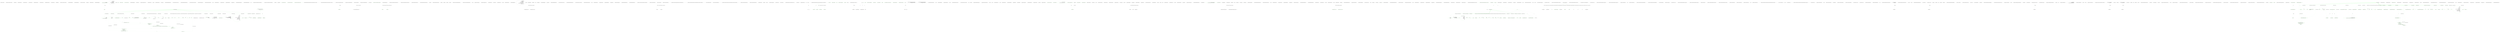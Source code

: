 digraph  {
n11 [label="Hangfire.SqlServer.SqlServerStorageOptions", span=""];
n0 [cluster="Hangfire.SqlServer.SqlServerStorageOptions.SqlServerStorageOptions()", label="Entry Hangfire.SqlServer.SqlServerStorageOptions.SqlServerStorageOptions()", span="25-25"];
n1 [cluster="Hangfire.SqlServer.SqlServerStorageOptions.SqlServerStorageOptions()", label="TransactionIsolationLevel = null", span="27-27"];
n2 [cluster="Hangfire.SqlServer.SqlServerStorageOptions.SqlServerStorageOptions()", label="QueuePollInterval = TimeSpan.FromSeconds(15)", span="28-28"];
n3 [cluster="Hangfire.SqlServer.SqlServerStorageOptions.SqlServerStorageOptions()", label="InvisibilityTimeout = TimeSpan.FromMinutes(30)", span="29-29"];
n8 [cluster="System.TimeSpan.FromSeconds(double)", label="Entry System.TimeSpan.FromSeconds(double)", span="0-0"];
n4 [cluster="Hangfire.SqlServer.SqlServerStorageOptions.SqlServerStorageOptions()", label="JobExpirationCheckInterval = TimeSpan.FromHours(1)", span="30-30"];
n9 [cluster="System.TimeSpan.FromMinutes(double)", label="Entry System.TimeSpan.FromMinutes(double)", span="0-0"];
n5 [cluster="Hangfire.SqlServer.SqlServerStorageOptions.SqlServerStorageOptions()", label="CountersAggregateInterval = TimeSpan.FromMinutes(5)", span="31-31"];
n10 [cluster="System.TimeSpan.FromHours(double)", label="Entry System.TimeSpan.FromHours(double)", span="0-0"];
n6 [cluster="Hangfire.SqlServer.SqlServerStorageOptions.SqlServerStorageOptions()", label="PrepareSchemaIfNecessary = true", span="32-32"];
n7 [cluster="Hangfire.SqlServer.SqlServerStorageOptions.SqlServerStorageOptions()", label="Exit Hangfire.SqlServer.SqlServerStorageOptions.SqlServerStorageOptions()", span="25-25"];
m0_0 [cluster="HangFire.Web.FontsHandler.FontsHandler(string)", file="DeletedJobsPage.generated.cs", label="Entry HangFire.Web.FontsHandler.FontsHandler(string)", span="22-22"];
m0_10 [cluster="HangFire.Web.FontsHandler.FontsHandler(string)", file="DeletedJobsPage.generated.cs", label="Exit HangFire.Web.FontsHandler.FontsHandler(string)", span="22-22"];
m0_11 [cluster="string.EndsWith(string, System.StringComparison)", file="DeletedJobsPage.generated.cs", label="Entry string.EndsWith(string, System.StringComparison)", span="0-0"];
m0_12 [file="DeletedJobsPage.generated.cs", label="HangFire.Web.FontsHandler", span=""];
m1_61 [cluster="HangFire.Web.RazorPage.Write(object)", file="EnqueuedJobsPage.generated.cs", label="Entry HangFire.Web.RazorPage.Write(object)", span="76-76"];
m1_0 [cluster="HangFire.Web.Pages.EnqueuedJobsPage.Execute()", file="EnqueuedJobsPage.generated.cs", label="Entry HangFire.Web.Pages.EnqueuedJobsPage.Execute()", span="62-62"];
m1_1 [cluster="HangFire.Web.Pages.EnqueuedJobsPage.Execute()", color=green, community=0, file="EnqueuedJobsPage.generated.cs", label="WriteLiteral(''\r\n'')", prediction=0, span="66-66"];
m1_2 [cluster="HangFire.Web.Pages.EnqueuedJobsPage.Execute()", file="EnqueuedJobsPage.generated.cs", label="Layout = new LayoutPage\r\n        {\r\n            Title = Queue.ToUpperInvariant(),\r\n            Subtitle = ''Enqueued jobs'',\r\n            Breadcrumbs = new Dictionary<string, string>\r\n                {\r\n                    { ''Queues'', Request.LinkTo(''/queues'') }\r\n                }\r\n        }", span="80-88"];
m1_3 [cluster="HangFire.Web.Pages.EnqueuedJobsPage.Execute()", file="EnqueuedJobsPage.generated.cs", label="int from, perPage", span="90-90"];
m1_4 [cluster="HangFire.Web.Pages.EnqueuedJobsPage.Execute()", file="EnqueuedJobsPage.generated.cs", label="int.TryParse(Request.QueryString[''from''], out from)", span="92-92"];
m1_5 [cluster="HangFire.Web.Pages.EnqueuedJobsPage.Execute()", file="EnqueuedJobsPage.generated.cs", label="int.TryParse(Request.QueryString[''count''], out perPage)", span="93-93"];
m1_9 [cluster="HangFire.Web.Pages.EnqueuedJobsPage.Execute()", color=green, community=0, file="EnqueuedJobsPage.generated.cs", label="pager = new Pager(from, perPage, monitor.EnqueuedCount(Queue))\r\n    {\r\n        BasePageUrl = Request.LinkTo(''/queues/'' + Queue)\r\n    }", prediction=0, span="99-102"];
m1_6 [cluster="HangFire.Web.Pages.EnqueuedJobsPage.Execute()", color=green, community=0, file="EnqueuedJobsPage.generated.cs", label="Pager pager", prediction=2, span="95-95"];
m1_7 [cluster="HangFire.Web.Pages.EnqueuedJobsPage.Execute()", color=green, community=0, file="EnqueuedJobsPage.generated.cs", label="JobList<EnqueuedJobDto> enqueuedJobs", prediction=3, span="96-96"];
m1_8 [cluster="HangFire.Web.Pages.EnqueuedJobsPage.Execute()", color=green, community=0, file="EnqueuedJobsPage.generated.cs", label="var monitor = JobStorage.Current.GetMonitoringApi()", prediction=4, span="98-98"];
m1_10 [cluster="HangFire.Web.Pages.EnqueuedJobsPage.Execute()", color=green, community=0, file="EnqueuedJobsPage.generated.cs", label="enqueuedJobs = monitor\r\n        .EnqueuedJobs(Queue, pager.FromRecord, pager.RecordsPerPage)", prediction=0, span="104-105"];
m1_12 [cluster="HangFire.Web.Pages.EnqueuedJobsPage.Execute()", color=green, community=0, file="EnqueuedJobsPage.generated.cs", label="pager.TotalPageCount == 0", prediction=0, span="116-116"];
m1_17 [cluster="HangFire.Web.Pages.EnqueuedJobsPage.Execute()", color=green, community=0, file="EnqueuedJobsPage.generated.cs", label="Write(RenderPartial(new PerPageSelector(pager)))", prediction=0, span="158-158"];
m1_49 [cluster="HangFire.Web.Pages.EnqueuedJobsPage.Execute()", color=green, community=0, file="EnqueuedJobsPage.generated.cs", label="Write(RenderPartial(new Paginator(pager)))", prediction=0, span="371-371"];
m1_11 [cluster="HangFire.Web.Pages.EnqueuedJobsPage.Execute()", color=green, community=0, file="EnqueuedJobsPage.generated.cs", label="WriteLiteral(''\r\n'')", prediction=0, span="111-111"];
m1_19 [cluster="HangFire.Web.Pages.EnqueuedJobsPage.Execute()", color=green, community=0, file="EnqueuedJobsPage.generated.cs", label=enqueuedJobs, prediction=0, span="184-184"];
m1_13 [cluster="HangFire.Web.Pages.EnqueuedJobsPage.Execute()", color=green, community=0, file="EnqueuedJobsPage.generated.cs", label="WriteLiteral(''    <div class=\''alert alert-info\''>\r\n        The queue is empty.\r\n    </div>\r\n'')", prediction=0, span="122-122"];
m1_14 [cluster="HangFire.Web.Pages.EnqueuedJobsPage.Execute()", color=green, community=0, file="EnqueuedJobsPage.generated.cs", label="WriteLiteral(''    <div class=\''js-jobs-list\''>\r\n        <div class=\''btn-toolbar btn-toolbar-top\''>'' +\r\n''\r\n            <button class=\''js-jobs-list-command btn btn-sm btn-default\''\r\n     '' +\r\n''               data-url=\'''')", prediction=0, span="134-136"];
m1_15 [cluster="HangFire.Web.Pages.EnqueuedJobsPage.Execute()", color=green, community=0, file="EnqueuedJobsPage.generated.cs", label="Write(Request.LinkTo(''/enqueued/delete''))", prediction=0, span="141-141"];
m1_16 [cluster="HangFire.Web.Pages.EnqueuedJobsPage.Execute()", color=green, community=0, file="EnqueuedJobsPage.generated.cs", label="WriteLiteral(@''''''\r\n                    data-loading-text=''''Deleting...''''\r\n                    data-confirm=''''Do you really want to DELETE ALL selected jobs?''''>\r\n                <span class=''''glyphicon glyphicon-remove''''></span>\r\n                Delete selected\r\n            </button>\r\n\r\n            '')", prediction=0, span="146-153"];
m1_18 [cluster="HangFire.Web.Pages.EnqueuedJobsPage.Execute()", color=green, community=0, file="EnqueuedJobsPage.generated.cs", label="WriteLiteral(@''\r\n        </div>\r\n\r\n        <table class=''''table''''>\r\n            <thead>\r\n                <tr>\r\n                    <th class=''''min-width''''>\r\n                        <input type=''''checkbox'''' class=''''js-jobs-list-select-all'''' />\r\n                    </th>\r\n                    <th class=''''min-width''''>Id</th>\r\n                    <th class=''''min-width''''>State</th>\r\n                    <th>Job</th>\r\n                    <th class=''''align-right''''>Enqueued</th>\r\n                </tr>\r\n            </thead>\r\n            <tbody>\r\n'')", prediction=0, span="163-179"];
m1_20 [cluster="HangFire.Web.Pages.EnqueuedJobsPage.Execute()", color=green, community=0, file="EnqueuedJobsPage.generated.cs", label="WriteLiteral(''                    <tr class=\''js-jobs-list-row hover '')", prediction=0, span="190-190"];
m1_48 [cluster="HangFire.Web.Pages.EnqueuedJobsPage.Execute()", color=green, community=0, file="EnqueuedJobsPage.generated.cs", label="WriteLiteral(''            </tbody>\r\n        </table>\r\n    </div>\r\n'')", prediction=0, span="360-360"];
m1_21 [cluster="HangFire.Web.Pages.EnqueuedJobsPage.Execute()", color=green, community=0, file="EnqueuedJobsPage.generated.cs", label="Write(!job.Value.InEnqueuedState ? ''obsolete-data'' : null)", prediction=0, span="195-195"];
m1_22 [cluster="HangFire.Web.Pages.EnqueuedJobsPage.Execute()", color=green, community=0, file="EnqueuedJobsPage.generated.cs", label="WriteLiteral(''\''>\r\n                        <td>\r\n                            <input type=\''checkb'' +\r\n''ox\'' class=\''js-jobs-list-checkbox\'' name=\''jobs[]\'' value=\'''')", prediction=0, span="200-201"];
m1_23 [cluster="HangFire.Web.Pages.EnqueuedJobsPage.Execute()", color=green, community=0, file="EnqueuedJobsPage.generated.cs", label="Write(job.Key)", prediction=0, span="206-206"];
m1_24 [cluster="HangFire.Web.Pages.EnqueuedJobsPage.Execute()", color=green, community=0, file="EnqueuedJobsPage.generated.cs", label="WriteLiteral(''\'' />\r\n                        </td>\r\n                        <td class=\''min-width'' +\r\n''\''>\r\n                            <a href=\'''')", prediction=0, span="211-212"];
m1_25 [cluster="HangFire.Web.Pages.EnqueuedJobsPage.Execute()", color=green, community=0, file="EnqueuedJobsPage.generated.cs", label="Write(Request.LinkTo(''/job/'' + job.Key))", prediction=0, span="217-217"];
m1_26 [cluster="HangFire.Web.Pages.EnqueuedJobsPage.Execute()", color=green, community=0, file="EnqueuedJobsPage.generated.cs", label="WriteLiteral(''\''>\r\n                                '')", prediction=0, span="222-222"];
m1_27 [cluster="HangFire.Web.Pages.EnqueuedJobsPage.Execute()", color=green, community=0, file="EnqueuedJobsPage.generated.cs", label="Write(HtmlHelper.JobId(job.Key))", prediction=0, span="227-227"];
m1_28 [cluster="HangFire.Web.Pages.EnqueuedJobsPage.Execute()", color=green, community=0, file="EnqueuedJobsPage.generated.cs", label="WriteLiteral(''\r\n                            </a>\r\n'')", prediction=0, span="232-232"];
m1_29 [cluster="HangFire.Web.Pages.EnqueuedJobsPage.Execute()", color=green, community=0, file="EnqueuedJobsPage.generated.cs", label="!job.Value.InEnqueuedState", prediction=0, span="237-237"];
m1_30 [cluster="HangFire.Web.Pages.EnqueuedJobsPage.Execute()", color=green, community=0, file="EnqueuedJobsPage.generated.cs", label="WriteLiteral(''                                <span title=\''Job\'s state has been changed while f'' +\r\n''etching data.\'' class=\''glyphicon glyphicon-question-sign\''></span>\r\n'')", prediction=0, span="243-244"];
m1_31 [cluster="HangFire.Web.Pages.EnqueuedJobsPage.Execute()", color=green, community=0, file="EnqueuedJobsPage.generated.cs", label="WriteLiteral(''                        </td>\r\n                        <td class=\''min-width\''>\r\n  '' +\r\n''                          <span class=\''label label-default\'' style=\'''')", prediction=0, span="254-255"];
m1_32 [cluster="HangFire.Web.Pages.EnqueuedJobsPage.Execute()", color=green, community=0, file="EnqueuedJobsPage.generated.cs", label="Write(JobHistoryRenderer.ForegroundStateColors.ContainsKey(job.Value.State) ? String.Format(''background-color: {0};'', JobHistoryRenderer.ForegroundStateColors[job.Value.State]) : null)", prediction=0, span="260-260"];
m1_33 [cluster="HangFire.Web.Pages.EnqueuedJobsPage.Execute()", color=green, community=0, file="EnqueuedJobsPage.generated.cs", label="WriteLiteral(''\''>\r\n                                '')", prediction=0, span="265-265"];
m1_34 [cluster="HangFire.Web.Pages.EnqueuedJobsPage.Execute()", color=green, community=0, file="EnqueuedJobsPage.generated.cs", label="Write(job.Value.State)", prediction=0, span="270-270"];
m1_35 [cluster="HangFire.Web.Pages.EnqueuedJobsPage.Execute()", color=green, community=0, file="EnqueuedJobsPage.generated.cs", label="WriteLiteral(''\r\n                            </span>\r\n                        </td>\r\n           '' +\r\n''             <td>\r\n                            <a class=\''job-method\'' href=\'''')", prediction=0, span="275-276"];
m1_36 [cluster="HangFire.Web.Pages.EnqueuedJobsPage.Execute()", color=green, community=0, file="EnqueuedJobsPage.generated.cs", label="Write(Request.LinkTo(''/job/'' + job.Key))", prediction=0, span="281-281"];
m1_37 [cluster="HangFire.Web.Pages.EnqueuedJobsPage.Execute()", color=green, community=0, file="EnqueuedJobsPage.generated.cs", label="WriteLiteral(''\''>\r\n                                '')", prediction=0, span="286-286"];
m1_38 [cluster="HangFire.Web.Pages.EnqueuedJobsPage.Execute()", color=green, community=0, file="EnqueuedJobsPage.generated.cs", label="Write(HtmlHelper.DisplayMethod(job.Value.Job))", prediction=0, span="291-291"];
m1_39 [cluster="HangFire.Web.Pages.EnqueuedJobsPage.Execute()", color=green, community=0, file="EnqueuedJobsPage.generated.cs", label="WriteLiteral(''\r\n                            </a>\r\n                        </td>\r\n              '' +\r\n''          <td class=\''align-right\''>\r\n'')", prediction=0, span="296-297"];
m1_40 [cluster="HangFire.Web.Pages.EnqueuedJobsPage.Execute()", color=green, community=0, file="EnqueuedJobsPage.generated.cs", label="job.Value.EnqueuedAt.HasValue", prediction=0, span="302-302"];
m1_41 [cluster="HangFire.Web.Pages.EnqueuedJobsPage.Execute()", color=green, community=0, file="EnqueuedJobsPage.generated.cs", label="WriteLiteral(''                                <span data-moment=\'''')", prediction=0, span="308-308"];
m1_46 [cluster="HangFire.Web.Pages.EnqueuedJobsPage.Execute()", color=green, community=0, file="EnqueuedJobsPage.generated.cs", label="WriteLiteral(''                                <em>n/a</em>\r\n'')", prediction=0, span="340-340"];
m1_42 [cluster="HangFire.Web.Pages.EnqueuedJobsPage.Execute()", color=green, community=0, file="EnqueuedJobsPage.generated.cs", label="Write(JobHelper.ToStringTimestamp(job.Value.EnqueuedAt.Value))", prediction=0, span="313-313"];
m1_43 [cluster="HangFire.Web.Pages.EnqueuedJobsPage.Execute()", color=green, community=0, file="EnqueuedJobsPage.generated.cs", label="WriteLiteral(''\''>\r\n                                    '')", prediction=0, span="318-318"];
m1_44 [cluster="HangFire.Web.Pages.EnqueuedJobsPage.Execute()", color=green, community=0, file="EnqueuedJobsPage.generated.cs", label="Write(job.Value.EnqueuedAt)", prediction=0, span="323-323"];
m1_45 [cluster="HangFire.Web.Pages.EnqueuedJobsPage.Execute()", color=green, community=0, file="EnqueuedJobsPage.generated.cs", label="WriteLiteral(''\r\n                                </span>\r\n'')", prediction=0, span="328-328"];
m1_47 [cluster="HangFire.Web.Pages.EnqueuedJobsPage.Execute()", color=green, community=0, file="EnqueuedJobsPage.generated.cs", label="WriteLiteral(''                        </td>\r\n                    </tr>\r\n'')", prediction=0, span="350-350"];
m1_50 [cluster="HangFire.Web.Pages.EnqueuedJobsPage.Execute()", file="EnqueuedJobsPage.generated.cs", label="Exit HangFire.Web.Pages.EnqueuedJobsPage.Execute()", span="62-62"];
m1_67 [cluster="string.Format(string, object)", file="EnqueuedJobsPage.generated.cs", label="Entry string.Format(string, object)", span="0-0"];
m1_60 [cluster="HangFire.Storage.IMonitoringApi.EnqueuedJobs(string, int, int)", file="EnqueuedJobsPage.generated.cs", label="Entry HangFire.Storage.IMonitoringApi.EnqueuedJobs(string, int, int)", span="29-29"];
m1_58 [cluster="HangFire.Web.Pager.Pager(int, int, long)", file="EnqueuedJobsPage.generated.cs", label="Entry HangFire.Web.Pager.Pager(int, int, long)", span="29-29"];
m1_56 [cluster="Unk.TryParse", file="EnqueuedJobsPage.generated.cs", label="Entry Unk.TryParse", span=""];
m1_51 [cluster="HangFire.Web.RazorPage.WriteLiteral(string)", file="EnqueuedJobsPage.generated.cs", label="Entry HangFire.Web.RazorPage.WriteLiteral(string)", span="69-69"];
m1_53 [cluster="string.ToUpperInvariant()", file="EnqueuedJobsPage.generated.cs", label="Entry string.ToUpperInvariant()", span="0-0"];
m1_63 [cluster="HangFire.Web.RazorPage.RenderPartial(HangFire.Web.RazorPage)", file="EnqueuedJobsPage.generated.cs", label="Entry HangFire.Web.RazorPage.RenderPartial(HangFire.Web.RazorPage)", span="89-89"];
m1_54 [cluster="System.Collections.Generic.Dictionary<TKey, TValue>.Dictionary()", file="EnqueuedJobsPage.generated.cs", label="Entry System.Collections.Generic.Dictionary<TKey, TValue>.Dictionary()", span="0-0"];
m1_62 [cluster="HangFire.Web.Pages.PerPageSelector.PerPageSelector(HangFire.Web.Pager)", file="EnqueuedJobsPage.generated.cs", label="Entry HangFire.Web.Pages.PerPageSelector.PerPageSelector(HangFire.Web.Pager)", span="6-6"];
m1_66 [cluster="System.Collections.Generic.IDictionary<TKey, TValue>.ContainsKey(TKey)", file="EnqueuedJobsPage.generated.cs", label="Entry System.Collections.Generic.IDictionary<TKey, TValue>.ContainsKey(TKey)", span="0-0"];
m1_59 [cluster="HangFire.Storage.IMonitoringApi.EnqueuedCount(string)", file="EnqueuedJobsPage.generated.cs", label="Entry HangFire.Storage.IMonitoringApi.EnqueuedCount(string)", span="39-39"];
m1_69 [cluster="HangFire.Common.JobHelper.ToStringTimestamp(System.DateTime)", file="EnqueuedJobsPage.generated.cs", label="Entry HangFire.Common.JobHelper.ToStringTimestamp(System.DateTime)", span="50-50"];
m1_64 [cluster="Unk.Write", file="EnqueuedJobsPage.generated.cs", label="Entry Unk.Write", span=""];
m1_65 [cluster="HangFire.Web.HtmlHelper.JobId(string, bool)", file="EnqueuedJobsPage.generated.cs", label="Entry HangFire.Web.HtmlHelper.JobId(string, bool)", span="45-45"];
m1_57 [cluster="HangFire.JobStorage.GetMonitoringApi()", file="EnqueuedJobsPage.generated.cs", label="Entry HangFire.JobStorage.GetMonitoringApi()", span="54-54"];
m1_52 [cluster="HangFire.Web.Pages.LayoutPage.LayoutPage()", file="EnqueuedJobsPage.generated.cs", label="Entry HangFire.Web.Pages.LayoutPage.LayoutPage()", span="4-4"];
m1_55 [cluster="HttpRequestBase.LinkTo(string)", file="EnqueuedJobsPage.generated.cs", label="Entry HttpRequestBase.LinkTo(string)", span="24-24"];
m1_68 [cluster="HangFire.Web.HtmlHelper.DisplayMethod(HangFire.Common.Job)", file="EnqueuedJobsPage.generated.cs", label="Entry HangFire.Web.HtmlHelper.DisplayMethod(HangFire.Common.Job)", span="30-30"];
m1_70 [cluster="HangFire.Web.Pages.Paginator.Paginator(HangFire.Web.Pager)", file="EnqueuedJobsPage.generated.cs", label="Entry HangFire.Web.Pages.Paginator.Paginator(HangFire.Web.Pager)", span="6-6"];
m1_71 [file="EnqueuedJobsPage.generated.cs", label="HangFire.Web.Pages.EnqueuedJobsPage", span=""];
m2_8 [cluster="Unk.>", file="FailedJobsPage.generated.cs", label="Entry Unk.>", span=""];
m2_29 [cluster="HangFire.SqlServer.Tests.SqlServerProcessingJobFacts.Ctor_CorrectlySets_AllInstanceProperties()", file="FailedJobsPage.generated.cs", label="Entry HangFire.SqlServer.Tests.SqlServerProcessingJobFacts.Ctor_CorrectlySets_AllInstanceProperties()", span="47-47"];
m2_33 [cluster="HangFire.SqlServer.Tests.SqlServerProcessingJobFacts.Ctor_CorrectlySets_AllInstanceProperties()", file="FailedJobsPage.generated.cs", label="Exit HangFire.SqlServer.Tests.SqlServerProcessingJobFacts.Ctor_CorrectlySets_AllInstanceProperties()", span="47-47"];
m2_10 [cluster="lambda expression", file="FailedJobsPage.generated.cs", label="Entry lambda expression", span="23-23"];
m2_45 [cluster="Unk.DeleteJobFromQueue", file="FailedJobsPage.generated.cs", label="Entry Unk.DeleteJobFromQueue", span=""];
m2_4 [cluster="Hangfire.SqlServer.RabbitMQ.RabbitMqJobQueueProvider.RabbitMqJobQueueProvider(System.Collections.Generic.IEnumerable<string>, ConnectionFactory)", color=green, community=0, file="FailedJobsPage.generated.cs", label="throw new ArgumentNullException(''configureAction'');", prediction=45, span="16-16"];
m2_5 [cluster="Hangfire.SqlServer.RabbitMQ.RabbitMqJobQueueProvider.RabbitMqJobQueueProvider(System.Collections.Generic.IEnumerable<string>, ConnectionFactory)", color=green, community=0, file="FailedJobsPage.generated.cs", label="_jobQueue = new RabbitMqJobQueue(queues, configureAction)", prediction=46, span="18-18"];
m2_6 [cluster="Hangfire.SqlServer.RabbitMQ.RabbitMqJobQueueProvider.RabbitMqJobQueueProvider(System.Collections.Generic.IEnumerable<string>, ConnectionFactory)", color=green, community=0, file="FailedJobsPage.generated.cs", label="_monitoringApi = new RabbitMqMonitoringApi(configureAction, queues.ToArray())", prediction=47, span="19-19"];
m2_7 [cluster="Hangfire.SqlServer.RabbitMQ.RabbitMqJobQueueProvider.RabbitMqJobQueueProvider(System.Collections.Generic.IEnumerable<string>, ConnectionFactory)", file="FailedJobsPage.generated.cs", label="Exit Hangfire.SqlServer.RabbitMQ.RabbitMqJobQueueProvider.RabbitMqJobQueueProvider(System.Collections.Generic.IEnumerable<string>, ConnectionFactory)", span="13-13"];
m2_9 [cluster="Hangfire.SqlServer.RabbitMQ.RabbitMqJobQueue.RabbitMqJobQueue(System.Collections.Generic.IEnumerable<string>, ConnectionFactory)", file="FailedJobsPage.generated.cs", label="Entry Hangfire.SqlServer.RabbitMQ.RabbitMqJobQueue.RabbitMqJobQueue(System.Collections.Generic.IEnumerable<string>, ConnectionFactory)", span="21-21"];
m2_3 [cluster="Hangfire.SqlServer.RabbitMQ.RabbitMqJobQueueProvider.RabbitMqJobQueueProvider(System.Collections.Generic.IEnumerable<string>, ConnectionFactory)", color=green, community=0, file="FailedJobsPage.generated.cs", label="configureAction == null", prediction=48, span="16-16"];
m2_34 [cluster="HangFire.SqlServer.Tests.SqlServerProcessingJobFacts.CreateProcessingJob()", file="FailedJobsPage.generated.cs", label="Entry HangFire.SqlServer.Tests.SqlServerProcessingJobFacts.CreateProcessingJob()", span="65-65"];
m2_46 [cluster="HangFire.SqlServer.Tests.SqlServerProcessingJobFacts.CreateProcessingJob()", file="FailedJobsPage.generated.cs", label="return new SqlServerProcessingJob(_connection.Object, JobId, Queue);", span="67-67"];
m2_47 [cluster="HangFire.SqlServer.Tests.SqlServerProcessingJobFacts.CreateProcessingJob()", file="FailedJobsPage.generated.cs", label="Exit HangFire.SqlServer.Tests.SqlServerProcessingJobFacts.CreateProcessingJob()", span="65-65"];
m2_21 [cluster="SqlServerProcessingJob.cstr", file="FailedJobsPage.generated.cs", label="Entry SqlServerProcessingJob.cstr", span=""];
m2_0 [cluster="HangFire.SqlServer.Tests.SqlServerProcessingJobFacts.SqlServerProcessingJobFacts()", file="FailedJobsPage.generated.cs", label="Entry HangFire.SqlServer.Tests.SqlServerProcessingJobFacts.SqlServerProcessingJobFacts()", span="14-14"];
m2_2 [cluster="HangFire.SqlServer.Tests.SqlServerProcessingJobFacts.SqlServerProcessingJobFacts()", color=green, community=0, file="FailedJobsPage.generated.cs", label="Exit HangFire.SqlServer.Tests.SqlServerProcessingJobFacts.SqlServerProcessingJobFacts()", prediction=49, span="14-14"];
m2_13 [cluster="Hangfire.SqlServer.RabbitMQ.RabbitMqJobQueueProvider.GetJobQueue()", color=green, community=0, file="FailedJobsPage.generated.cs", label="return _jobQueue;", prediction=50, span="24-24"];
m2_22 [cluster="HangFire.SqlServer.Tests.SqlServerProcessingJobFacts.Ctor_ThrowsAnException_WhenQueueIsNull()", file="FailedJobsPage.generated.cs", label="Entry HangFire.SqlServer.Tests.SqlServerProcessingJobFacts.Ctor_ThrowsAnException_WhenQueueIsNull()", span="38-38"];
m2_25 [cluster="HangFire.SqlServer.Tests.SqlServerProcessingJobFacts.Ctor_ThrowsAnException_WhenQueueIsNull()", file="FailedJobsPage.generated.cs", label="Exit HangFire.SqlServer.Tests.SqlServerProcessingJobFacts.Ctor_ThrowsAnException_WhenQueueIsNull()", span="38-38"];
m2_14 [cluster="Hangfire.SqlServer.RabbitMQ.RabbitMqJobQueueProvider.GetJobQueue()", file="FailedJobsPage.generated.cs", label="Exit Hangfire.SqlServer.RabbitMQ.RabbitMqJobQueueProvider.GetJobQueue()", span="22-22"];
m2_16 [cluster="Hangfire.SqlServer.RabbitMQ.RabbitMqJobQueueProvider.GetJobQueueMonitoringApi()", color=green, community=0, file="FailedJobsPage.generated.cs", label="return _monitoringApi;", prediction=50, span="29-29"];
m2_17 [cluster="Hangfire.SqlServer.RabbitMQ.RabbitMqJobQueueProvider.GetJobQueueMonitoringApi()", file="FailedJobsPage.generated.cs", label="Exit Hangfire.SqlServer.RabbitMQ.RabbitMqJobQueueProvider.GetJobQueueMonitoringApi()", span="27-27"];
m2_42 [cluster="lambda expression", file="FailedJobsPage.generated.cs", label="Entry lambda expression", span="62-62"];
m2_12 [cluster="Hangfire.SqlServer.RabbitMQ.RabbitMqJobQueueProvider.GetJobQueue()", file="FailedJobsPage.generated.cs", label="Entry Hangfire.SqlServer.RabbitMQ.RabbitMqJobQueueProvider.GetJobQueue()", span="22-22"];
m2_18 [cluster="lambda expression", file="FailedJobsPage.generated.cs", label="Hangfire.SqlServer.RabbitMQ.RabbitMqJobQueueProvider", span=""];
m2_20 [cluster="lambda expression", file="FailedJobsPage.generated.cs", label="Exit lambda expression", span="32-32"];
m2_26 [cluster="lambda expression", file="FailedJobsPage.generated.cs", label="Entry lambda expression", span="41-41"];
m2_28 [cluster="lambda expression", file="FailedJobsPage.generated.cs", label="Exit lambda expression", span="41-41"];
m2_44 [cluster="lambda expression", file="FailedJobsPage.generated.cs", label="Exit lambda expression", span="62-62"];
m2_35 [cluster="HangFire.SqlServer.Tests.SqlServerProcessingJobFacts.Dispose_CallsDeleteFromQueue()", file="FailedJobsPage.generated.cs", label="Entry HangFire.SqlServer.Tests.SqlServerProcessingJobFacts.Dispose_CallsDeleteFromQueue()", span="56-56"];
m2_39 [cluster="HangFire.SqlServer.Tests.SqlServerProcessingJobFacts.Dispose_CallsDeleteFromQueue()", file="FailedJobsPage.generated.cs", label="Exit HangFire.SqlServer.Tests.SqlServerProcessingJobFacts.Dispose_CallsDeleteFromQueue()", span="56-56"];
m2_41 [cluster="Unk.Verify", file="FailedJobsPage.generated.cs", label="Entry Unk.Verify", span=""];
m2_40 [cluster="HangFire.SqlServer.SqlServerProcessingJob.Dispose()", file="FailedJobsPage.generated.cs", label="Entry HangFire.SqlServer.SqlServerProcessingJob.Dispose()", span="40-40"];
m2_48 [file="FailedJobsPage.generated.cs", label="HangFire.SqlServer.Tests.SqlServerProcessingJobFacts", span=""];
m3_56 [cluster="HangFire.Storage.IMonitoringApi.FetchedJobs(string, int, int)", file="FetchedJobsPage.generated.cs", label="Entry HangFire.Storage.IMonitoringApi.FetchedJobs(string, int, int)", span="30-30"];
m3_57 [cluster="HangFire.Web.RazorPage.Write(object)", file="FetchedJobsPage.generated.cs", label="Entry HangFire.Web.RazorPage.Write(object)", span="76-76"];
m3_63 [cluster="string.Format(string, object)", file="FetchedJobsPage.generated.cs", label="Entry string.Format(string, object)", span="0-0"];
m3_54 [cluster="HangFire.Web.Pager.Pager(int, int, long)", file="FetchedJobsPage.generated.cs", label="Entry HangFire.Web.Pager.Pager(int, int, long)", span="29-29"];
m3_52 [cluster="Unk.TryParse", file="FetchedJobsPage.generated.cs", label="Entry Unk.TryParse", span=""];
m3_47 [cluster="HangFire.Web.RazorPage.WriteLiteral(string)", file="FetchedJobsPage.generated.cs", label="Entry HangFire.Web.RazorPage.WriteLiteral(string)", span="69-69"];
m3_0 [cluster="HangFire.Web.Pages.FetchedJobsPage.Execute()", file="FetchedJobsPage.generated.cs", label="Entry HangFire.Web.Pages.FetchedJobsPage.Execute()", span="62-62"];
m3_2 [cluster="HangFire.Web.Pages.FetchedJobsPage.Execute()", file="FetchedJobsPage.generated.cs", label="Layout = new LayoutPage\r\n        {\r\n            Title = Queue.ToUpperInvariant(),\r\n            Subtitle = ''Fetched jobs'',\r\n            Breadcrumbs = new Dictionary<string, string>\r\n                {\r\n                    { ''Queues'', Request.LinkTo(''/queues'') },\r\n                    { Queue.ToUpperInvariant(), Request.LinkTo(''/queues/'' + Queue) }\r\n                },\r\n            BreadcrumbsTitle = ''Fetched jobs'',\r\n        }", span="80-90"];
m3_3 [cluster="HangFire.Web.Pages.FetchedJobsPage.Execute()", file="FetchedJobsPage.generated.cs", label="int from, perPage", span="92-92"];
m3_4 [cluster="HangFire.Web.Pages.FetchedJobsPage.Execute()", file="FetchedJobsPage.generated.cs", label="int.TryParse(Request.QueryString[''from''], out from)", span="94-94"];
m3_5 [cluster="HangFire.Web.Pages.FetchedJobsPage.Execute()", file="FetchedJobsPage.generated.cs", label="int.TryParse(Request.QueryString[''count''], out perPage)", span="95-95"];
m3_12 [cluster="HangFire.Web.Pages.FetchedJobsPage.Execute()", file="FetchedJobsPage.generated.cs", label="pager.TotalPageCount == 0", span="120-120"];
m3_21 [cluster="HangFire.Web.Pages.FetchedJobsPage.Execute()", file="FetchedJobsPage.generated.cs", label=fetchedJobs, span="205-205"];
m3_37 [cluster="HangFire.Web.Pages.FetchedJobsPage.Execute()", file="FetchedJobsPage.generated.cs", label="job.Value.FetchedAt.HasValue", span="292-292"];
m3_46 [cluster="HangFire.Web.Pages.FetchedJobsPage.Execute()", file="FetchedJobsPage.generated.cs", label="Exit HangFire.Web.Pages.FetchedJobsPage.Execute()", span="62-62"];
m3_49 [cluster="string.ToUpperInvariant()", file="FetchedJobsPage.generated.cs", label="Entry string.ToUpperInvariant()", span="0-0"];
m3_59 [cluster="HangFire.Web.RazorPage.RenderPartial(HangFire.Web.RazorPage)", file="FetchedJobsPage.generated.cs", label="Entry HangFire.Web.RazorPage.RenderPartial(HangFire.Web.RazorPage)", span="89-89"];
m3_50 [cluster="System.Collections.Generic.Dictionary<TKey, TValue>.Dictionary()", file="FetchedJobsPage.generated.cs", label="Entry System.Collections.Generic.Dictionary<TKey, TValue>.Dictionary()", span="0-0"];
m3_58 [cluster="HangFire.Web.Pages.PerPageSelector.PerPageSelector(HangFire.Web.Pager)", file="FetchedJobsPage.generated.cs", label="Entry HangFire.Web.Pages.PerPageSelector.PerPageSelector(HangFire.Web.Pager)", span="6-6"];
m3_62 [cluster="System.Collections.Generic.IDictionary<TKey, TValue>.ContainsKey(TKey)", file="FetchedJobsPage.generated.cs", label="Entry System.Collections.Generic.IDictionary<TKey, TValue>.ContainsKey(TKey)", span="0-0"];
m3_65 [cluster="HangFire.Common.JobHelper.ToStringTimestamp(System.DateTime)", file="FetchedJobsPage.generated.cs", label="Entry HangFire.Common.JobHelper.ToStringTimestamp(System.DateTime)", span="50-50"];
m3_60 [cluster="Unk.Write", file="FetchedJobsPage.generated.cs", label="Entry Unk.Write", span=""];
m3_61 [cluster="HangFire.Web.HtmlHelper.JobId(string, bool)", file="FetchedJobsPage.generated.cs", label="Entry HangFire.Web.HtmlHelper.JobId(string, bool)", span="45-45"];
m3_53 [cluster="HangFire.JobStorage.GetMonitoringApi()", file="FetchedJobsPage.generated.cs", label="Entry HangFire.JobStorage.GetMonitoringApi()", span="54-54"];
m3_48 [cluster="HangFire.Web.Pages.LayoutPage.LayoutPage()", file="FetchedJobsPage.generated.cs", label="Entry HangFire.Web.Pages.LayoutPage.LayoutPage()", span="4-4"];
m3_51 [cluster="HttpRequestBase.LinkTo(string)", file="FetchedJobsPage.generated.cs", label="Entry HttpRequestBase.LinkTo(string)", span="24-24"];
m3_55 [cluster="HangFire.Storage.IMonitoringApi.FetchedCount(string)", file="FetchedJobsPage.generated.cs", label="Entry HangFire.Storage.IMonitoringApi.FetchedCount(string)", span="40-40"];
m3_64 [cluster="HangFire.Web.HtmlHelper.DisplayMethod(HangFire.Common.Job)", file="FetchedJobsPage.generated.cs", label="Entry HangFire.Web.HtmlHelper.DisplayMethod(HangFire.Common.Job)", span="30-30"];
m3_66 [cluster="HangFire.Web.Pages.Paginator.Paginator(HangFire.Web.Pager)", file="FetchedJobsPage.generated.cs", label="Entry HangFire.Web.Pages.Paginator.Paginator(HangFire.Web.Pager)", span="6-6"];
m3_67 [file="FetchedJobsPage.generated.cs", label="HangFire.Web.Pages.FetchedJobsPage", span=""];
m4_4 [cluster="Hangfire.SqlServer.Msmq.MsmqJobQueue.MsmqJobQueue(string, Hangfire.SqlServer.Msmq.MsmqTransactionType)", file="IMonitoringApi.cs", label="Entry Hangfire.SqlServer.Msmq.MsmqJobQueue.MsmqJobQueue(string, Hangfire.SqlServer.Msmq.MsmqTransactionType)", span="31-31"];
m4_6 [cluster="Hangfire.SqlServer.Msmq.MsmqJobQueueProvider.GetJobQueue()", file="IMonitoringApi.cs", label="Entry Hangfire.SqlServer.Msmq.MsmqJobQueueProvider.GetJobQueue()", span="32-32"];
m4_7 [cluster="Hangfire.SqlServer.Msmq.MsmqJobQueueProvider.GetJobQueue()", file="IMonitoringApi.cs", label="return _jobQueue;", span="34-34"];
m4_8 [cluster="Hangfire.SqlServer.Msmq.MsmqJobQueueProvider.GetJobQueue()", file="IMonitoringApi.cs", label="Exit Hangfire.SqlServer.Msmq.MsmqJobQueueProvider.GetJobQueue()", span="32-32"];
m4_5 [cluster="Hangfire.SqlServer.Msmq.MsmqJobQueueMonitoringApi.MsmqJobQueueMonitoringApi(string, System.Collections.Generic.IEnumerable<string>)", file="IMonitoringApi.cs", label="Entry Hangfire.SqlServer.Msmq.MsmqJobQueueMonitoringApi.MsmqJobQueueMonitoringApi(string, System.Collections.Generic.IEnumerable<string>)", span="29-29"];
m4_0 [cluster="Hangfire.SqlServer.Msmq.MsmqJobQueueProvider.MsmqJobQueueProvider(string, System.Collections.Generic.IEnumerable<string>, Hangfire.SqlServer.Msmq.MsmqTransactionType)", file="IMonitoringApi.cs", label="Entry Hangfire.SqlServer.Msmq.MsmqJobQueueProvider.MsmqJobQueueProvider(string, System.Collections.Generic.IEnumerable<string>, Hangfire.SqlServer.Msmq.MsmqTransactionType)", span="26-26"];
m4_1 [cluster="Hangfire.SqlServer.Msmq.MsmqJobQueueProvider.MsmqJobQueueProvider(string, System.Collections.Generic.IEnumerable<string>, Hangfire.SqlServer.Msmq.MsmqTransactionType)", file="IMonitoringApi.cs", label="_jobQueue = new MsmqJobQueue(pathPattern, transactionType)", span="28-28"];
m4_2 [cluster="Hangfire.SqlServer.Msmq.MsmqJobQueueProvider.MsmqJobQueueProvider(string, System.Collections.Generic.IEnumerable<string>, Hangfire.SqlServer.Msmq.MsmqTransactionType)", file="IMonitoringApi.cs", label="_monitoringApi = new MsmqJobQueueMonitoringApi(pathPattern, queues)", span="29-29"];
m4_3 [cluster="Hangfire.SqlServer.Msmq.MsmqJobQueueProvider.MsmqJobQueueProvider(string, System.Collections.Generic.IEnumerable<string>, Hangfire.SqlServer.Msmq.MsmqTransactionType)", file="IMonitoringApi.cs", label="Exit Hangfire.SqlServer.Msmq.MsmqJobQueueProvider.MsmqJobQueueProvider(string, System.Collections.Generic.IEnumerable<string>, Hangfire.SqlServer.Msmq.MsmqTransactionType)", span="26-26"];
m4_9 [cluster="Hangfire.SqlServer.Msmq.MsmqJobQueueProvider.GetJobQueueMonitoringApi()", file="IMonitoringApi.cs", label="Entry Hangfire.SqlServer.Msmq.MsmqJobQueueProvider.GetJobQueueMonitoringApi()", span="37-37"];
m4_10 [cluster="Hangfire.SqlServer.Msmq.MsmqJobQueueProvider.GetJobQueueMonitoringApi()", file="IMonitoringApi.cs", label="return _monitoringApi;", span="39-39"];
m4_11 [cluster="Hangfire.SqlServer.Msmq.MsmqJobQueueProvider.GetJobQueueMonitoringApi()", file="IMonitoringApi.cs", label="Exit Hangfire.SqlServer.Msmq.MsmqJobQueueProvider.GetJobQueueMonitoringApi()", span="37-37"];
m4_12 [file="IMonitoringApi.cs", label="Hangfire.SqlServer.Msmq.MsmqJobQueueProvider", span=""];
m5_95 [cluster="HangFire.Web.RazorPage.Write(object)", file="JobDetailsPage1.generated.cs", label="Entry HangFire.Web.RazorPage.Write(object)", span="76-76"];
m5_24 [cluster="HangFire.Web.Pages.JobDetailsPage.Execute()", file="JobDetailsPage1.generated.cs", label="job.CreatedAt.HasValue", span="188-188"];
m5_33 [cluster="HangFire.Web.Pages.JobDetailsPage.Execute()", file="JobDetailsPage1.generated.cs", label="job.Properties.Count > 0", span="249-249"];
m5_92 [cluster="HangFire.Storage.IMonitoringApi.JobDetails(string)", file="JobDetailsPage1.generated.cs", label="Entry HangFire.Storage.IMonitoringApi.JobDetails(string)", span="26-26"];
m5_93 [cluster="string.Format(string, object, object)", file="JobDetailsPage1.generated.cs", label="Entry string.Format(string, object, object)", span="0-0"];
m5_106 [cluster="string.IsNullOrWhiteSpace(string)", file="JobDetailsPage1.generated.cs", label="Entry string.IsNullOrWhiteSpace(string)", span="0-0"];
m5_108 [cluster="HangFire.Web.JobHistoryRenderer.Render(string, System.Collections.Generic.IDictionary<string, string>)", file="JobDetailsPage1.generated.cs", label="Entry HangFire.Web.JobHistoryRenderer.Render(string, System.Collections.Generic.IDictionary<string, string>)", span="76-76"];
m5_104 [cluster="string.Format(string, object)", file="JobDetailsPage1.generated.cs", label="Entry string.Format(string, object)", span="0-0"];
m5_89 [cluster="HangFire.Web.RazorPage.WriteLiteral(string)", file="JobDetailsPage1.generated.cs", label="Entry HangFire.Web.RazorPage.WriteLiteral(string)", span="69-69"];
m5_28 [cluster="HangFire.Web.Pages.JobDetailsPage.Execute()", file="JobDetailsPage1.generated.cs", label="job != null", span="218-218"];
m5_62 [cluster="HangFire.Web.Pages.JobDetailsPage.Execute()", file="JobDetailsPage1.generated.cs", label="nextEntry++", span="394-394"];
m5_0 [cluster="HangFire.Client.ClientJobDescriptor.ClientJobDescriptor(IRedisClient, string, System.Type, System.Collections.Generic.IDictionary<string, string>, HangFire.States.JobState)", file="JobDetailsPage1.generated.cs", label="Entry HangFire.Client.ClientJobDescriptor.ClientJobDescriptor(IRedisClient, string, System.Type, System.Collections.Generic.IDictionary<string, string>, HangFire.States.JobState)", span="21-21"];
m5_1 [cluster="HangFire.Client.ClientJobDescriptor.ClientJobDescriptor(IRedisClient, string, System.Type, System.Collections.Generic.IDictionary<string, string>, HangFire.States.JobState)", color=green, community=0, file="JobDetailsPage1.generated.cs", label="Debug.Assert(redis != null)", prediction=52, span="28-28"];
m5_2 [cluster="HangFire.Client.ClientJobDescriptor.ClientJobDescriptor(IRedisClient, string, System.Type, System.Collections.Generic.IDictionary<string, string>, HangFire.States.JobState)", color=green, community=0, file="JobDetailsPage1.generated.cs", label="Debug.Assert(jobId != null)", prediction=53, span="29-29"];
m5_3 [cluster="HangFire.Client.ClientJobDescriptor.ClientJobDescriptor(IRedisClient, string, System.Type, System.Collections.Generic.IDictionary<string, string>, HangFire.States.JobState)", color=green, community=0, file="JobDetailsPage1.generated.cs", label="Debug.Assert(type != null)", prediction=53, span="30-30"];
m5_4 [cluster="HangFire.Client.ClientJobDescriptor.ClientJobDescriptor(IRedisClient, string, System.Type, System.Collections.Generic.IDictionary<string, string>, HangFire.States.JobState)", color=green, community=0, file="JobDetailsPage1.generated.cs", label="Debug.Assert(arguments != null)", prediction=53, span="31-31"];
m5_5 [cluster="HangFire.Client.ClientJobDescriptor.ClientJobDescriptor(IRedisClient, string, System.Type, System.Collections.Generic.IDictionary<string, string>, HangFire.States.JobState)", color=green, community=0, file="JobDetailsPage1.generated.cs", label="Debug.Assert(state != null)", prediction=53, span="32-32"];
m5_6 [cluster="HangFire.Client.ClientJobDescriptor.ClientJobDescriptor(IRedisClient, string, System.Type, System.Collections.Generic.IDictionary<string, string>, HangFire.States.JobState)", color=green, community=0, file="JobDetailsPage1.generated.cs", label="_stateMachine = new StateMachine(redis)", prediction=57, span="34-34"];
m5_7 [cluster="HangFire.Client.ClientJobDescriptor.ClientJobDescriptor(IRedisClient, string, System.Type, System.Collections.Generic.IDictionary<string, string>, HangFire.States.JobState)", color=green, community=0, file="JobDetailsPage1.generated.cs", label="JobId = jobId", prediction=58, span="36-36"];
m5_11 [cluster="HangFire.Client.ClientJobDescriptor.ClientJobDescriptor(IRedisClient, string, System.Type, System.Collections.Generic.IDictionary<string, string>, HangFire.States.JobState)", color=green, community=0, file="JobDetailsPage1.generated.cs", label="_jobParameters[''Args''] = JobHelper.ToJson(arguments)", prediction=59, span="41-41"];
m5_35 [cluster="HangFire.Client.ClientJobDescriptor.Create()", color=green, community=0, file="JobDetailsPage1.generated.cs", label="_jobWasCreated = true", prediction=60, span="107-107"];
m5_44 [cluster="HangFire.Web.Pages.JobDetailsPage.Execute()", file="JobDetailsPage1.generated.cs", label="job.History.Count > 0", span="316-316"];
m5_47 [cluster="HangFire.Web.Pages.JobDetailsPage.Execute()", file="JobDetailsPage1.generated.cs", label="DateTime[] entriesCreationTime = job.History.Select(x => x.CreatedAt).ToArray()", span="329-329"];
m5_49 [cluster="HangFire.Web.Pages.JobDetailsPage.Execute()", file="JobDetailsPage1.generated.cs", label="job.History", span="332-332"];
m5_8 [cluster="HangFire.Client.ClientJobDescriptor.ClientJobDescriptor(IRedisClient, string, System.Type, System.Collections.Generic.IDictionary<string, string>, HangFire.States.JobState)", color=green, community=0, file="JobDetailsPage1.generated.cs", label="Type = type", prediction=61, span="37-37"];
m5_9 [cluster="HangFire.Client.ClientJobDescriptor.ClientJobDescriptor(IRedisClient, string, System.Type, System.Collections.Generic.IDictionary<string, string>, HangFire.States.JobState)", color=green, community=0, file="JobDetailsPage1.generated.cs", label="State = state", prediction=62, span="38-38"];
m5_10 [cluster="HangFire.Client.ClientJobDescriptor.ClientJobDescriptor(IRedisClient, string, System.Type, System.Collections.Generic.IDictionary<string, string>, HangFire.States.JobState)", color=green, community=0, file="JobDetailsPage1.generated.cs", label="_jobParameters[''Type''] = type.AssemblyQualifiedName", prediction=63, span="40-40"];
m5_17 [cluster="HangFire.Client.ClientJobDescriptor.SetParameter(string, object)", color=green, community=0, file="JobDetailsPage1.generated.cs", label="String.IsNullOrWhiteSpace(name)", prediction=64, span="74-74"];
m5_18 [cluster="HangFire.Client.ClientJobDescriptor.SetParameter(string, object)", color=green, community=0, file="JobDetailsPage1.generated.cs", label="throw new ArgumentNullException(''name'');", prediction=65, span="74-74"];
m5_19 [cluster="HangFire.Client.ClientJobDescriptor.SetParameter(string, object)", color=green, community=0, file="JobDetailsPage1.generated.cs", label=_jobWasCreated, prediction=66, span="76-76"];
m5_20 [cluster="HangFire.Client.ClientJobDescriptor.SetParameter(string, object)", color=green, community=0, file="JobDetailsPage1.generated.cs", label="throw new InvalidOperationException(''Could not set parameter for a created job.'');", prediction=67, span="78-78"];
m5_21 [cluster="HangFire.Client.ClientJobDescriptor.SetParameter(string, object)", color=green, community=0, file="JobDetailsPage1.generated.cs", label="_jobParameters.Add(name, JobHelper.ToJson(value))", prediction=68, span="81-81"];
m5_36 [cluster="HangFire.Client.ClientJobDescriptor.Create()", color=green, community=0, file="JobDetailsPage1.generated.cs", label="_stateMachine.CreateInState(JobId, _jobParameters, State)", prediction=69, span="108-108"];
m5_46 [cluster="HangFire.Web.Pages.JobDetailsPage.Execute()", file="JobDetailsPage1.generated.cs", label="var index = 0", span="327-327"];
m5_51 [cluster="HangFire.Web.Pages.JobDetailsPage.Execute()", file="JobDetailsPage1.generated.cs", label="index == 0", span="338-338"];
m5_87 [cluster="HangFire.Web.Pages.JobDetailsPage.Execute()", file="JobDetailsPage1.generated.cs", label="index++", span="541-541"];
m5_48 [cluster="HangFire.Web.Pages.JobDetailsPage.Execute()", file="JobDetailsPage1.generated.cs", label="var nextEntry = 1", span="330-330"];
m5_50 [cluster="HangFire.Web.Pages.JobDetailsPage.Execute()", file="JobDetailsPage1.generated.cs", label="var background = JobHistoryRenderer.BackgroundStateColors.ContainsKey(entry.StateName)\r\n               ? JobHistoryRenderer.BackgroundStateColors[entry.StateName]\r\n               : null", span="334-336"];
m5_52 [cluster="HangFire.Web.Pages.JobDetailsPage.Execute()", file="JobDetailsPage1.generated.cs", label="background = JobHistoryRenderer.ForegroundStateColors.ContainsKey(entry.StateName)\r\n                    ? JobHistoryRenderer.ForegroundStateColors[entry.StateName]\r\n                    : null", span="340-342"];
m5_66 [cluster="HangFire.Web.Pages.JobDetailsPage.Execute()", file="JobDetailsPage1.generated.cs", label="!String.IsNullOrWhiteSpace(entry.Reason)", span="415-415"];
m5_71 [cluster="HangFire.Web.Pages.JobDetailsPage.Execute()", file="JobDetailsPage1.generated.cs", label="JobHistoryRenderer.Exists(entry.StateName)", span="446-446"];
m5_72 [cluster="HangFire.Web.Pages.JobDetailsPage.Execute()", file="JobDetailsPage1.generated.cs", label="var rendered = JobHistoryRenderer.Render(entry.StateName, entry.Data)", span="448-448"];
m5_78 [cluster="HangFire.Web.Pages.JobDetailsPage.Execute()", file="JobDetailsPage1.generated.cs", label="entry.Data", span="485-485"];
m5_73 [cluster="HangFire.Web.Pages.JobDetailsPage.Execute()", file="JobDetailsPage1.generated.cs", label="rendered != null", span="449-449"];
m5_88 [cluster="HangFire.Web.Pages.JobDetailsPage.Execute()", file="JobDetailsPage1.generated.cs", label="Exit HangFire.Web.Pages.JobDetailsPage.Execute()", span="69-69"];
m5_107 [cluster="HangFire.Web.JobHistoryRenderer.Exists(string)", file="JobDetailsPage1.generated.cs", label="Entry HangFire.Web.JobHistoryRenderer.Exists(string)", span="71-71"];
m5_102 [cluster="Unk.ToArray", file="JobDetailsPage1.generated.cs", label="Entry Unk.ToArray", span=""];
m5_105 [cluster="HangFire.Web.HtmlHelper.ToHumanDuration(System.TimeSpan?, bool)", file="JobDetailsPage1.generated.cs", label="Entry HangFire.Web.HtmlHelper.ToHumanDuration(System.TimeSpan?, bool)", span="53-53"];
m5_103 [cluster="System.Collections.Generic.IDictionary<TKey, TValue>.ContainsKey(TKey)", file="JobDetailsPage1.generated.cs", label="Entry System.Collections.Generic.IDictionary<TKey, TValue>.ContainsKey(TKey)", span="0-0"];
m5_109 [cluster="lambda expression", file="JobDetailsPage1.generated.cs", label="Entry lambda expression", span="329-329"];
m5_110 [cluster="lambda expression", file="JobDetailsPage1.generated.cs", label="x.CreatedAt", span="329-329"];
m5_111 [cluster="lambda expression", file="JobDetailsPage1.generated.cs", label="Exit lambda expression", span="329-329"];
m5_100 [cluster="HangFire.Web.JobMethodCallRenderer.Render(HangFire.Common.Job)", file="JobDetailsPage1.generated.cs", label="Entry HangFire.Web.JobMethodCallRenderer.Render(HangFire.Common.Job)", span="26-26"];
m5_99 [cluster="HangFire.Common.JobHelper.ToStringTimestamp(System.DateTime)", file="JobDetailsPage1.generated.cs", label="Entry HangFire.Common.JobHelper.ToStringTimestamp(System.DateTime)", span="50-50"];
m5_91 [cluster="string.ToString()", file="JobDetailsPage1.generated.cs", label="Entry string.ToString()", span="0-0"];
m5_97 [cluster="Unk.Write", file="JobDetailsPage1.generated.cs", label="Entry Unk.Write", span=""];
m5_96 [cluster="HangFire.Web.HtmlHelper.JobId(string, bool)", file="JobDetailsPage1.generated.cs", label="Entry HangFire.Web.HtmlHelper.JobId(string, bool)", span="45-45"];
m5_101 [cluster="Unk.Select", file="JobDetailsPage1.generated.cs", label="Entry Unk.Select", span=""];
m5_90 [cluster="HangFire.JobStorage.GetMonitoringApi()", file="JobDetailsPage1.generated.cs", label="Entry HangFire.JobStorage.GetMonitoringApi()", span="54-54"];
m5_94 [cluster="HangFire.Web.Pages.LayoutPage.LayoutPage()", file="JobDetailsPage1.generated.cs", label="Entry HangFire.Web.Pages.LayoutPage.LayoutPage()", span="4-4"];
m5_98 [cluster="HttpRequestBase.LinkTo(string)", file="JobDetailsPage1.generated.cs", label="Entry HttpRequestBase.LinkTo(string)", span="24-24"];
m5_112 [file="JobDetailsPage1.generated.cs", label="HangFire.Web.Pages.JobDetailsPage", span=""];
m6_10 [cluster="HangFire.Storage.IMonitoringApi.GetStatistics()", file="JsonStats.cs", label="Entry HangFire.Storage.IMonitoringApi.GetStatistics()", span="27-27"];
m6_12 [cluster="CamelCasePropertyNamesContractResolver.cstr", file="JsonStats.cs", label="Entry CamelCasePropertyNamesContractResolver.cstr", span=""];
m6_9 [cluster="HangFire.JobStorage.GetMonitoringApi()", file="JsonStats.cs", label="Entry HangFire.JobStorage.GetMonitoringApi()", span="54-54"];
m6_13 [cluster="Unk.SerializeObject", file="JsonStats.cs", label="Entry Unk.SerializeObject", span=""];
m6_0 [cluster="HangFire.Web.JsonStats.ProcessRequest()", file="JsonStats.cs", label="Entry HangFire.Web.JsonStats.ProcessRequest()", span="24-24"];
m6_1 [cluster="HangFire.Web.JsonStats.ProcessRequest()", color=green, community=0, file="JsonStats.cs", label="var monitoring = JobStorage.Current.GetMonitoringApi()", prediction=70, span="26-26"];
m6_2 [cluster="HangFire.Web.JsonStats.ProcessRequest()", color=green, community=0, file="JsonStats.cs", label="var response = monitoring.GetStatistics()", prediction=71, span="27-27"];
m6_3 [cluster="HangFire.Web.JsonStats.ProcessRequest()", color=green, community=0, file="JsonStats.cs", label="var settings = new JsonSerializerSettings\r\n            {\r\n                ContractResolver = new CamelCasePropertyNamesContractResolver()\r\n            }", prediction=72, span="30-33"];
m6_4 [cluster="HangFire.Web.JsonStats.ProcessRequest()", color=green, community=0, file="JsonStats.cs", label="var serialized = JsonConvert.SerializeObject(response, settings)", prediction=73, span="34-34"];
m6_5 [cluster="HangFire.Web.JsonStats.ProcessRequest()", color=green, community=0, file="JsonStats.cs", label="Response.ContentType = ''application/json''", prediction=74, span="36-36"];
m6_7 [cluster="HangFire.Web.JsonStats.ProcessRequest()", color=green, community=0, file="JsonStats.cs", label="Response.Write(serialized)", prediction=73, span="38-38"];
m6_6 [cluster="HangFire.Web.JsonStats.ProcessRequest()", color=green, community=0, file="JsonStats.cs", label="Response.ContentEncoding = Encoding.UTF8", prediction=76, span="37-37"];
m6_8 [cluster="HangFire.Web.JsonStats.ProcessRequest()", file="JsonStats.cs", label="Exit HangFire.Web.JsonStats.ProcessRequest()", span="24-24"];
m6_11 [cluster="JsonSerializerSettings.cstr", file="JsonStats.cs", label="Entry JsonSerializerSettings.cstr", span=""];
m6_14 [cluster="Unk.Write", file="JsonStats.cs", label="Entry Unk.Write", span=""];
m6_15 [file="JsonStats.cs", label="HangFire.Web.JsonStats", span=""];
m7_101 [cluster="HangFire.Storage.IMonitoringApi.GetStatistics()", file="LayoutPage.generated.cs", label="Entry HangFire.Storage.IMonitoringApi.GetStatistics()", span="27-27"];
m7_98 [cluster="HangFire.Web.RazorPage.Write(object)", file="LayoutPage.generated.cs", label="Entry HangFire.Web.RazorPage.Write(object)", span="76-76"];
m7_97 [cluster="HangFire.Web.RazorPage.WriteLiteral(string)", file="LayoutPage.generated.cs", label="Entry HangFire.Web.RazorPage.WriteLiteral(string)", span="69-69"];
m7_100 [cluster="HangFire.JobStorage.GetMonitoringApi()", file="LayoutPage.generated.cs", label="Entry HangFire.JobStorage.GetMonitoringApi()", span="54-54"];
m7_104 [cluster="string.IsNullOrEmpty(string)", file="LayoutPage.generated.cs", label="Entry string.IsNullOrEmpty(string)", span="0-0"];
m7_103 [cluster="Unk.StartsWith", file="LayoutPage.generated.cs", label="Entry Unk.StartsWith", span=""];
m7_0 [cluster="HangFire.Web.Pages.LayoutPage.Execute()", file="LayoutPage.generated.cs", label="Entry HangFire.Web.Pages.LayoutPage.Execute()", span="51-51"];
m7_61 [cluster="HangFire.Web.Pages.LayoutPage.Execute()", file="LayoutPage.generated.cs", label="Breadcrumbs != null", span="420-420"];
m7_65 [cluster="HangFire.Web.Pages.LayoutPage.Execute()", file="LayoutPage.generated.cs", label=Breadcrumbs, span="442-442"];
m7_77 [cluster="HangFire.Web.Pages.LayoutPage.Execute()", file="LayoutPage.generated.cs", label="!String.IsNullOrEmpty(Subtitle)", span="513-513"];
m7_96 [cluster="HangFire.Web.Pages.LayoutPage.Execute()", file="LayoutPage.generated.cs", label="Exit HangFire.Web.Pages.LayoutPage.Execute()", span="51-51"];
m7_99 [cluster="HttpRequestBase.LinkTo(string)", file="LayoutPage.generated.cs", label="Entry HttpRequestBase.LinkTo(string)", span="24-24"];
m7_107 [cluster="System.Diagnostics.FileVersionInfo.GetVersionInfo(string)", file="LayoutPage.generated.cs", label="Entry System.Diagnostics.FileVersionInfo.GetVersionInfo(string)", span="0-0"];
m7_105 [cluster="HangFire.Web.RazorPage.RenderBody()", file="LayoutPage.generated.cs", label="Entry HangFire.Web.RazorPage.RenderBody()", span="84-84"];
m7_106 [cluster="object.GetType()", file="LayoutPage.generated.cs", label="Entry object.GetType()", span="0-0"];
m7_102 [cluster="Unk.Equals", file="LayoutPage.generated.cs", label="Entry Unk.Equals", span=""];
m7_108 [cluster="Unk.Write", file="LayoutPage.generated.cs", label="Entry Unk.Write", span=""];
m7_109 [file="LayoutPage.generated.cs", label="HangFire.Web.Pages.LayoutPage", span=""];
m8_63 [cluster="HangFire.Web.RazorPage.Write(object)", file="ProcessingJobsPage.generated.cs", label="Entry HangFire.Web.RazorPage.Write(object)", span="76-76"];
m8_59 [cluster="HangFire.Web.Pager.Pager(int, int, long)", file="ProcessingJobsPage.generated.cs", label="Entry HangFire.Web.Pager.Pager(int, int, long)", span="29-29"];
m8_57 [cluster="Unk.TryParse", file="ProcessingJobsPage.generated.cs", label="Entry Unk.TryParse", span=""];
m8_55 [cluster="HangFire.Web.RazorPage.WriteLiteral(string)", file="ProcessingJobsPage.generated.cs", label="Entry HangFire.Web.RazorPage.WriteLiteral(string)", span="69-69"];
m8_68 [cluster="string.ToUpperInvariant()", file="ProcessingJobsPage.generated.cs", label="Entry string.ToUpperInvariant()", span="0-0"];
m8_62 [cluster="HangFire.Storage.IMonitoringApi.ProcessingJobs(int, int)", file="ProcessingJobsPage.generated.cs", label="Entry HangFire.Storage.IMonitoringApi.ProcessingJobs(int, int)", span="32-32"];
m8_65 [cluster="HangFire.Web.RazorPage.RenderPartial(HangFire.Web.RazorPage)", file="ProcessingJobsPage.generated.cs", label="Entry HangFire.Web.RazorPage.RenderPartial(HangFire.Web.RazorPage)", span="89-89"];
m8_0 [cluster="MvcSample.HangFireConfig.Start()", file="ProcessingJobsPage.generated.cs", label="Entry MvcSample.HangFireConfig.Start()", span="16-16"];
m8_1 [cluster="MvcSample.HangFireConfig.Start()", color=green, community=0, file="ProcessingJobsPage.generated.cs", label="JobStorage.Current = new SqlServerStorage(\r\n                @''Server=.\sqlexpress;Database=HangFire.SqlServer.Tests;Trusted_Connection=True;'')", prediction=77, span="26-27"];
m8_2 [cluster="MvcSample.HangFireConfig.Start()", color=green, community=0, file="ProcessingJobsPage.generated.cs", label="_server = new AspNetBackgroundJobServer()", prediction=78, span="42-42"];
m8_3 [cluster="MvcSample.HangFireConfig.Start()", file="ProcessingJobsPage.generated.cs", label="Exit MvcSample.HangFireConfig.Start()", span="16-16"];
m8_4 [cluster="HangFire.SqlServer.SqlServerStorage.SqlServerStorage(string)", file="ProcessingJobsPage.generated.cs", label="Entry HangFire.SqlServer.SqlServerStorage.SqlServerStorage(string)", span="25-25"];
m8_5 [cluster="HangFire.Web.AspNetBackgroundJobServer.AspNetBackgroundJobServer(params string[])", file="ProcessingJobsPage.generated.cs", label="Entry HangFire.Web.AspNetBackgroundJobServer.AspNetBackgroundJobServer(params string[])", span="44-44"];
m8_12 [cluster="HangFire.Web.Pages.ProcessingJobsPage.Execute()", file="ProcessingJobsPage.generated.cs", label="pager.TotalPageCount == 0", span="92-92"];
m8_21 [cluster="HangFire.Web.Pages.ProcessingJobsPage.Execute()", file="ProcessingJobsPage.generated.cs", label=processingJobs, span="178-178"];
m8_27 [cluster="HangFire.Web.Pages.ProcessingJobsPage.Execute()", file="ProcessingJobsPage.generated.cs", label="job.Value.InProcessingState", span="209-209"];
m8_36 [cluster="HangFire.Web.Pages.ProcessingJobsPage.Execute()", file="ProcessingJobsPage.generated.cs", label="!job.Value.InProcessingState", span="262-262"];
m8_45 [cluster="HangFire.Web.Pages.ProcessingJobsPage.Execute()", file="ProcessingJobsPage.generated.cs", label="job.Value.StartedAt.HasValue", span="317-317"];
m8_54 [cluster="HangFire.Web.Pages.ProcessingJobsPage.Execute()", file="ProcessingJobsPage.generated.cs", label="Exit HangFire.Web.Pages.ProcessingJobsPage.Execute()", span="47-47"];
m8_64 [cluster="HangFire.Web.Pages.PerPageSelector.PerPageSelector(HangFire.Web.Pager)", file="ProcessingJobsPage.generated.cs", label="Entry HangFire.Web.Pages.PerPageSelector.PerPageSelector(HangFire.Web.Pager)", span="6-6"];
m8_70 [cluster="HangFire.Common.JobHelper.ToStringTimestamp(System.DateTime)", file="ProcessingJobsPage.generated.cs", label="Entry HangFire.Common.JobHelper.ToStringTimestamp(System.DateTime)", span="50-50"];
m8_66 [cluster="Unk.Write", file="ProcessingJobsPage.generated.cs", label="Entry Unk.Write", span=""];
m8_67 [cluster="HangFire.Web.HtmlHelper.JobId(string, bool)", file="ProcessingJobsPage.generated.cs", label="Entry HangFire.Web.HtmlHelper.JobId(string, bool)", span="45-45"];
m8_58 [cluster="HangFire.JobStorage.GetMonitoringApi()", file="ProcessingJobsPage.generated.cs", label="Entry HangFire.JobStorage.GetMonitoringApi()", span="54-54"];
m8_56 [cluster="HangFire.Web.Pages.LayoutPage.LayoutPage()", file="ProcessingJobsPage.generated.cs", label="Entry HangFire.Web.Pages.LayoutPage.LayoutPage()", span="4-4"];
m8_61 [cluster="HttpRequestBase.LinkTo(string)", file="ProcessingJobsPage.generated.cs", label="Entry HttpRequestBase.LinkTo(string)", span="24-24"];
m8_60 [cluster="HangFire.Storage.IMonitoringApi.ProcessingCount()", file="ProcessingJobsPage.generated.cs", label="Entry HangFire.Storage.IMonitoringApi.ProcessingCount()", span="42-42"];
m8_69 [cluster="HangFire.Web.HtmlHelper.DisplayMethod(HangFire.Common.Job)", file="ProcessingJobsPage.generated.cs", label="Entry HangFire.Web.HtmlHelper.DisplayMethod(HangFire.Common.Job)", span="30-30"];
m8_71 [cluster="HangFire.Web.Pages.Paginator.Paginator(HangFire.Web.Pager)", file="ProcessingJobsPage.generated.cs", label="Entry HangFire.Web.Pages.Paginator.Paginator(HangFire.Web.Pager)", span="6-6"];
m8_72 [file="ProcessingJobsPage.generated.cs", label="HangFire.Web.Pages.ProcessingJobsPage", span=""];
m10_65 [cluster="HangFire.Web.RazorPage.Write(object)", file="ScheduledJobsPage.generated.cs", label="Entry HangFire.Web.RazorPage.Write(object)", span="76-76"];
m10_61 [cluster="HangFire.Web.Pager.Pager(int, int, long)", file="ScheduledJobsPage.generated.cs", label="Entry HangFire.Web.Pager.Pager(int, int, long)", span="29-29"];
m10_59 [cluster="Unk.TryParse", file="ScheduledJobsPage.generated.cs", label="Entry Unk.TryParse", span=""];
m10_57 [cluster="HangFire.Web.RazorPage.WriteLiteral(string)", file="ScheduledJobsPage.generated.cs", label="Entry HangFire.Web.RazorPage.WriteLiteral(string)", span="69-69"];
m10_3 [cluster="HangFire.Web.Pages.ScheduledJobsPage.Execute()", file="ScheduledJobsPage.generated.cs", label="int from, perPage", span="64-64"];
m10_4 [cluster="HangFire.Web.Pages.ScheduledJobsPage.Execute()", color=green, community=0, file="ScheduledJobsPage.generated.cs", label="int.TryParse(Request.QueryString[''from''], out from)", prediction=79, span="66-66"];
m10_5 [cluster="HangFire.Web.Pages.ScheduledJobsPage.Execute()", color=green, community=0, file="ScheduledJobsPage.generated.cs", label="int.TryParse(Request.QueryString[''count''], out perPage)", prediction=79, span="67-67"];
m10_12 [cluster="HangFire.Web.Pages.ScheduledJobsPage.Execute()", file="ScheduledJobsPage.generated.cs", label="pager.TotalPageCount == 0", span="91-91"];
m10_67 [cluster="HangFire.Web.RazorPage.RenderPartial(HangFire.Web.RazorPage)", file="ScheduledJobsPage.generated.cs", label="Entry HangFire.Web.RazorPage.RenderPartial(HangFire.Web.RazorPage)", span="89-89"];
m10_64 [cluster="HangFire.Storage.IMonitoringApi.ScheduledJobs(int, int)", file="ScheduledJobsPage.generated.cs", label="Entry HangFire.Storage.IMonitoringApi.ScheduledJobs(int, int)", span="33-33"];
m10_0 [cluster="HangFire.Web.Pages.ScheduledJobsPage.Execute()", file="ScheduledJobsPage.generated.cs", label="Entry HangFire.Web.Pages.ScheduledJobsPage.Execute()", span="47-47"];
m10_2 [cluster="HangFire.Web.Pages.ScheduledJobsPage.Execute()", file="ScheduledJobsPage.generated.cs", label="Layout = new LayoutPage { Title = ''Scheduled Jobs'' }", span="62-62"];
m10_21 [cluster="HangFire.Web.Pages.ScheduledJobsPage.Execute()", file="ScheduledJobsPage.generated.cs", label=scheduledJobs, span="176-176"];
m10_27 [cluster="HangFire.Web.Pages.ScheduledJobsPage.Execute()", file="ScheduledJobsPage.generated.cs", label="job.Value.InScheduledState", span="207-207"];
m10_36 [cluster="HangFire.Web.Pages.ScheduledJobsPage.Execute()", file="ScheduledJobsPage.generated.cs", label="!job.Value.InScheduledState", span="260-260"];
m10_47 [cluster="HangFire.Web.Pages.ScheduledJobsPage.Execute()", file="ScheduledJobsPage.generated.cs", label="job.Value.ScheduledAt != null", span="325-325"];
m10_56 [cluster="HangFire.Web.Pages.ScheduledJobsPage.Execute()", file="ScheduledJobsPage.generated.cs", label="Exit HangFire.Web.Pages.ScheduledJobsPage.Execute()", span="47-47"];
m10_66 [cluster="HangFire.Web.Pages.PerPageSelector.PerPageSelector(HangFire.Web.Pager)", file="ScheduledJobsPage.generated.cs", label="Entry HangFire.Web.Pages.PerPageSelector.PerPageSelector(HangFire.Web.Pager)", span="6-6"];
m10_62 [cluster="HangFire.Storage.IMonitoringApi.ScheduledCount()", file="ScheduledJobsPage.generated.cs", label="Entry HangFire.Storage.IMonitoringApi.ScheduledCount()", span="38-38"];
m10_70 [cluster="HangFire.Common.JobHelper.ToStringTimestamp(System.DateTime)", file="ScheduledJobsPage.generated.cs", label="Entry HangFire.Common.JobHelper.ToStringTimestamp(System.DateTime)", span="50-50"];
m10_68 [cluster="Unk.Write", file="ScheduledJobsPage.generated.cs", label="Entry Unk.Write", span=""];
m10_69 [cluster="HangFire.Web.HtmlHelper.JobId(string, bool)", file="ScheduledJobsPage.generated.cs", label="Entry HangFire.Web.HtmlHelper.JobId(string, bool)", span="45-45"];
m10_60 [cluster="HangFire.JobStorage.GetMonitoringApi()", file="ScheduledJobsPage.generated.cs", label="Entry HangFire.JobStorage.GetMonitoringApi()", span="54-54"];
m10_58 [cluster="HangFire.Web.Pages.LayoutPage.LayoutPage()", file="ScheduledJobsPage.generated.cs", label="Entry HangFire.Web.Pages.LayoutPage.LayoutPage()", span="4-4"];
m10_63 [cluster="HttpRequestBase.LinkTo(string)", file="ScheduledJobsPage.generated.cs", label="Entry HttpRequestBase.LinkTo(string)", span="24-24"];
m10_71 [cluster="HangFire.Web.HtmlHelper.DisplayMethod(HangFire.Common.Job)", file="ScheduledJobsPage.generated.cs", label="Entry HangFire.Web.HtmlHelper.DisplayMethod(HangFire.Common.Job)", span="30-30"];
m10_72 [cluster="HangFire.Web.Pages.Paginator.Paginator(HangFire.Web.Pager)", file="ScheduledJobsPage.generated.cs", label="Entry HangFire.Web.Pages.Paginator.Paginator(HangFire.Web.Pager)", span="6-6"];
m10_73 [file="ScheduledJobsPage.generated.cs", label="HangFire.Web.Pages.ScheduledJobsPage", span=""];
m11_36 [cluster="HangFire.Web.RazorPage.Write(object)", file="ServersPage.generated.cs", label="Entry HangFire.Web.RazorPage.Write(object)", span="76-76"];
m11_31 [cluster="HangFire.Web.RazorPage.WriteLiteral(string)", file="ServersPage.generated.cs", label="Entry HangFire.Web.RazorPage.WriteLiteral(string)", span="69-69"];
m11_34 [cluster="HangFire.Storage.IMonitoringApi.Servers()", file="ServersPage.generated.cs", label="Entry HangFire.Storage.IMonitoringApi.Servers()", span="25-25"];
m11_0 [cluster="HangFire.Filters.CreatedContext.CreatedContext(HangFire.Client.CreateContext, bool, System.Exception)", file="ServersPage.generated.cs", label="Entry HangFire.Filters.CreatedContext.CreatedContext(HangFire.Client.CreateContext, bool, System.Exception)", span="8-8"];
m11_3 [cluster="HangFire.Filters.CreatedContext.CreatedContext(HangFire.Client.CreateContext, bool, System.Exception)", color=green, community=0, file="ServersPage.generated.cs", label="Exit HangFire.Filters.CreatedContext.CreatedContext(HangFire.Client.CreateContext, bool, System.Exception)", prediction=81, span="8-8"];
m11_4 [cluster="HangFire.Web.Pages.ServersPage.Execute()", color=green, community=1, file="ServersPage.generated.cs", label="HangFire.Filters.CreatedContext", prediction=82, span=""];
m11_5 [cluster="HangFire.Web.Pages.ServersPage.Execute()", color=green, community=1, file="ServersPage.generated.cs", label="servers = monitor.Servers()", prediction=83, span="78-78"];
m11_6 [cluster="HangFire.Web.Pages.ServersPage.Execute()", color=green, community=1, file="ServersPage.generated.cs", label="WriteLiteral(''\r\n'')", prediction=84, span="84-84"];
m11_7 [cluster="HangFire.Web.Pages.ServersPage.Execute()", file="ServersPage.generated.cs", label="servers.Count == 0", span="89-89"];
m11_10 [cluster="HangFire.Web.Pages.ServersPage.Execute()", file="ServersPage.generated.cs", label=servers, span="124-124"];
m11_8 [cluster="HangFire.Web.Pages.ServersPage.Execute()", color=green, community=1, file="ServersPage.generated.cs", label="WriteLiteral(''    <div class=\''alert alert-warning\''>\r\n        There are no active servers. Backg'' +\r\n''round tasks will not be processed.\r\n    </div>\r\n'')", prediction=84, span="95-96"];
m11_9 [cluster="HangFire.Web.Pages.ServersPage.Execute()", color=green, community=0, file="ServersPage.generated.cs", label="WriteLiteral(@''    <table class=''''table''''>\r\n        <thead>\r\n            <tr>\r\n                <th>Name</th>\r\n                <th>Workers</th>\r\n                <th>Queues</th>\r\n                <th>Started</th>\r\n                <th>Heartbeat</th>\r\n            </tr>\r\n        </thead>\r\n        <tbody>\r\n'')", prediction=84, span="108-119"];
m11_11 [cluster="HangFire.Web.Pages.ServersPage.Execute()", color=green, community=1, file="ServersPage.generated.cs", label="WriteLiteral(''                <tr>\r\n                    <td>'')", prediction=84, span="130-130"];
m11_12 [cluster="HangFire.Web.Pages.ServersPage.Execute()", color=green, community=1, file="ServersPage.generated.cs", label="Write(server.Name.ToUpperInvariant())", prediction=84, span="135-135"];
m11_29 [cluster="HangFire.Web.Pages.ServersPage.Execute()", color=green, community=1, file="ServersPage.generated.cs", label="WriteLiteral(''        </tbody>\r\n    </table>\r\n'')", prediction=84, span="231-231"];
m11_13 [cluster="HangFire.Web.Pages.ServersPage.Execute()", color=green, community=1, file="ServersPage.generated.cs", label="WriteLiteral(''</td>\r\n                    <td>'')", prediction=84, span="140-140"];
m11_14 [cluster="HangFire.Web.Pages.ServersPage.Execute()", color=green, community=1, file="ServersPage.generated.cs", label="Write(server.WorkersCount)", prediction=84, span="145-145"];
m11_15 [cluster="HangFire.Web.Pages.ServersPage.Execute()", color=green, community=1, file="ServersPage.generated.cs", label="WriteLiteral(''</td>\r\n                    <td>'')", prediction=84, span="150-150"];
m11_16 [cluster="HangFire.Web.Pages.ServersPage.Execute()", color=green, community=1, file="ServersPage.generated.cs", label="Write(HtmlHelper.Raw(String.Join('' '', server.Queues.Select(HtmlHelper.QueueLabel))))", prediction=84, span="155-155"];
m11_17 [cluster="HangFire.Web.Pages.ServersPage.Execute()", color=green, community=1, file="ServersPage.generated.cs", label="WriteLiteral(''</td>\r\n                    <td data-moment=\'''')", prediction=84, span="160-160"];
m11_18 [cluster="HangFire.Web.Pages.ServersPage.Execute()", color=green, community=1, file="ServersPage.generated.cs", label="Write(JobHelper.ToStringTimestamp(server.StartedAt))", prediction=84, span="165-165"];
m11_19 [cluster="HangFire.Web.Pages.ServersPage.Execute()", color=green, community=1, file="ServersPage.generated.cs", label="WriteLiteral(''\''>'')", prediction=84, span="170-170"];
m11_20 [cluster="HangFire.Web.Pages.ServersPage.Execute()", color=green, community=1, file="ServersPage.generated.cs", label="Write(server.StartedAt)", prediction=84, span="175-175"];
m11_21 [cluster="HangFire.Web.Pages.ServersPage.Execute()", color=green, community=1, file="ServersPage.generated.cs", label="WriteLiteral(''</td>\r\n                    <td>\r\n'')", prediction=84, span="180-180"];
m11_24 [cluster="HangFire.Web.Pages.ServersPage.Execute()", color=green, community=1, file="ServersPage.generated.cs", label="Write(JobHelper.ToStringTimestamp(server.Heartbeat.Value))", prediction=84, span="196-196"];
m11_23 [cluster="HangFire.Web.Pages.ServersPage.Execute()", color=green, community=1, file="ServersPage.generated.cs", label="WriteLiteral(''                            <span data-moment=\'''')", prediction=84, span="191-191"];
m11_25 [cluster="HangFire.Web.Pages.ServersPage.Execute()", color=green, community=1, file="ServersPage.generated.cs", label="WriteLiteral(''\''>\r\n                                '')", prediction=84, span="201-201"];
m11_26 [cluster="HangFire.Web.Pages.ServersPage.Execute()", color=green, community=1, file="ServersPage.generated.cs", label="Write(server.Heartbeat)", prediction=84, span="206-206"];
m11_27 [cluster="HangFire.Web.Pages.ServersPage.Execute()", color=green, community=1, file="ServersPage.generated.cs", label="WriteLiteral(''\r\n                            </span>\r\n'')", prediction=84, span="211-211"];
m11_22 [cluster="HangFire.Web.Pages.ServersPage.Execute()", file="ServersPage.generated.cs", label="server.Heartbeat.HasValue", span="185-185"];
m11_28 [cluster="HangFire.Web.Pages.ServersPage.Execute()", color=green, community=1, file="ServersPage.generated.cs", label="WriteLiteral(''                    </td>\r\n                </tr>\r\n'')", prediction=84, span="221-221"];
m11_30 [cluster="HangFire.Web.Pages.ServersPage.Execute()", file="ServersPage.generated.cs", label="Exit HangFire.Web.Pages.ServersPage.Execute()", span="57-57"];
m11_39 [cluster="HangFire.Web.HtmlHelper.Raw(string)", file="ServersPage.generated.cs", label="Entry HangFire.Web.HtmlHelper.Raw(string)", span="40-40"];
m11_33 [cluster="HangFire.JobStorage.GetMonitoringApi()", file="ServersPage.generated.cs", label="Entry HangFire.JobStorage.GetMonitoringApi()", span="54-54"];
m11_35 [cluster="string.ToUpperInvariant()", file="ServersPage.generated.cs", label="Entry string.ToUpperInvariant()", span="0-0"];
m11_32 [cluster="HangFire.Web.Pages.LayoutPage.LayoutPage()", file="ServersPage.generated.cs", label="Entry HangFire.Web.Pages.LayoutPage.LayoutPage()", span="4-4"];
m11_38 [cluster="Unk.Join", file="ServersPage.generated.cs", label="Entry Unk.Join", span=""];
m11_41 [cluster="HangFire.Common.JobHelper.ToStringTimestamp(System.DateTime)", file="ServersPage.generated.cs", label="Entry HangFire.Common.JobHelper.ToStringTimestamp(System.DateTime)", span="50-50"];
m11_40 [cluster="Unk.Write", file="ServersPage.generated.cs", label="Entry Unk.Write", span=""];
m11_37 [cluster="Unk.Select", file="ServersPage.generated.cs", label="Entry Unk.Select", span=""];
m11_42 [file="ServersPage.generated.cs", label="HangFire.Web.Pages.ServersPage", span=""];
m12_5 [cluster="System.ArgumentNullException.ArgumentNullException(string)", file="SqlServerMonitoringApi.cs", label="Entry System.ArgumentNullException.ArgumentNullException(string)", span="0-0"];
m12_26 [cluster="System.Collections.Generic.List<T>.GetEnumerator()", file="SqlServerMonitoringApi.cs", label="Entry System.Collections.Generic.List<T>.GetEnumerator()", span="0-0"];
m12_47 [cluster="HangFire.Server.ServerComponentRunnerCollection.Remove(HangFire.Server.IServerComponentRunner)", file="SqlServerMonitoringApi.cs", label="Entry HangFire.Server.ServerComponentRunnerCollection.Remove(HangFire.Server.IServerComponentRunner)", span="92-92"];
m12_48 [cluster="HangFire.Server.ServerComponentRunnerCollection.Remove(HangFire.Server.IServerComponentRunner)", file="SqlServerMonitoringApi.cs", label="return _runners.Remove(item);", span="94-94"];
m12_49 [cluster="HangFire.Server.ServerComponentRunnerCollection.Remove(HangFire.Server.IServerComponentRunner)", file="SqlServerMonitoringApi.cs", label="Exit HangFire.Server.ServerComponentRunnerCollection.Remove(HangFire.Server.IServerComponentRunner)", span="92-92"];
m12_6 [cluster="System.Collections.Generic.List<T>.List(System.Collections.Generic.IEnumerable<T>)", file="SqlServerMonitoringApi.cs", label="Entry System.Collections.Generic.List<T>.List(System.Collections.Generic.IEnumerable<T>)", span="0-0"];
m12_50 [cluster="System.Collections.Generic.List<T>.Remove(T)", file="SqlServerMonitoringApi.cs", label="Entry System.Collections.Generic.List<T>.Remove(T)", span="0-0"];
m12_43 [cluster="HangFire.Server.ServerComponentRunnerCollection.CopyTo(HangFire.Server.IServerComponentRunner[], int)", file="SqlServerMonitoringApi.cs", label="Entry HangFire.Server.ServerComponentRunnerCollection.CopyTo(HangFire.Server.IServerComponentRunner[], int)", span="87-87"];
m12_44 [cluster="HangFire.Server.ServerComponentRunnerCollection.CopyTo(HangFire.Server.IServerComponentRunner[], int)", file="SqlServerMonitoringApi.cs", label="_runners.CopyTo(array, arrayIndex)", span="89-89"];
m12_45 [cluster="HangFire.Server.ServerComponentRunnerCollection.CopyTo(HangFire.Server.IServerComponentRunner[], int)", file="SqlServerMonitoringApi.cs", label="Exit HangFire.Server.ServerComponentRunnerCollection.CopyTo(HangFire.Server.IServerComponentRunner[], int)", span="87-87"];
m12_12 [cluster="HangFire.Server.ServerComponentRunnerCollection.Stop()", file="SqlServerMonitoringApi.cs", label="Entry HangFire.Server.ServerComponentRunnerCollection.Stop()", span="44-44"];
m12_13 [cluster="HangFire.Server.ServerComponentRunnerCollection.Stop()", file="SqlServerMonitoringApi.cs", label=_runners, span="46-46"];
m12_14 [cluster="HangFire.Server.ServerComponentRunnerCollection.Stop()", file="SqlServerMonitoringApi.cs", label="runner.Stop()", span="48-48"];
m12_15 [cluster="HangFire.Server.ServerComponentRunnerCollection.Stop()", file="SqlServerMonitoringApi.cs", label="Exit HangFire.Server.ServerComponentRunnerCollection.Stop()", span="44-44"];
m12_27 [cluster="HangFire.Server.ServerComponentRunnerCollection.System.Collections.IEnumerable.GetEnumerator()", file="SqlServerMonitoringApi.cs", label="Entry HangFire.Server.ServerComponentRunnerCollection.System.Collections.IEnumerable.GetEnumerator()", span="67-67"];
m12_28 [cluster="HangFire.Server.ServerComponentRunnerCollection.System.Collections.IEnumerable.GetEnumerator()", color=green, community=0, file="SqlServerMonitoringApi.cs", label="return ((IEnumerable) _runners).GetEnumerator();", prediction=105, span="69-69"];
m12_29 [cluster="HangFire.Server.ServerComponentRunnerCollection.System.Collections.IEnumerable.GetEnumerator()", file="SqlServerMonitoringApi.cs", label="Exit HangFire.Server.ServerComponentRunnerCollection.System.Collections.IEnumerable.GetEnumerator()", span="67-67"];
m12_30 [cluster="System.Collections.IEnumerable.GetEnumerator()", file="SqlServerMonitoringApi.cs", label="Entry System.Collections.IEnumerable.GetEnumerator()", span="0-0"];
m12_11 [cluster="HangFire.Server.IServerComponentRunner.Start()", file="SqlServerMonitoringApi.cs", label="Entry HangFire.Server.IServerComponentRunner.Start()", span="22-22"];
m12_42 [cluster="System.Collections.Generic.List<T>.Contains(T)", file="SqlServerMonitoringApi.cs", label="Entry System.Collections.Generic.List<T>.Contains(T)", span="0-0"];
m12_39 [cluster="HangFire.Server.ServerComponentRunnerCollection.Contains(HangFire.Server.IServerComponentRunner)", file="SqlServerMonitoringApi.cs", label="Entry HangFire.Server.ServerComponentRunnerCollection.Contains(HangFire.Server.IServerComponentRunner)", span="82-82"];
m12_40 [cluster="HangFire.Server.ServerComponentRunnerCollection.Contains(HangFire.Server.IServerComponentRunner)", file="SqlServerMonitoringApi.cs", label="return _runners.Contains(item);", span="84-84"];
m12_41 [cluster="HangFire.Server.ServerComponentRunnerCollection.Contains(HangFire.Server.IServerComponentRunner)", file="SqlServerMonitoringApi.cs", label="Exit HangFire.Server.ServerComponentRunnerCollection.Contains(HangFire.Server.IServerComponentRunner)", span="82-82"];
m12_16 [cluster="HangFire.Server.IServerComponentRunner.Stop()", file="SqlServerMonitoringApi.cs", label="Entry HangFire.Server.IServerComponentRunner.Stop()", span="23-23"];
m12_31 [cluster="HangFire.Server.ServerComponentRunnerCollection.Add(HangFire.Server.IServerComponentRunner)", file="SqlServerMonitoringApi.cs", label="Entry HangFire.Server.ServerComponentRunnerCollection.Add(HangFire.Server.IServerComponentRunner)", span="72-72"];
m12_32 [cluster="HangFire.Server.ServerComponentRunnerCollection.Add(HangFire.Server.IServerComponentRunner)", color=green, community=0, file="SqlServerMonitoringApi.cs", label="_runners.Add(item)", prediction=105, span="74-74"];
m12_33 [cluster="HangFire.Server.ServerComponentRunnerCollection.Add(HangFire.Server.IServerComponentRunner)", file="SqlServerMonitoringApi.cs", label="Exit HangFire.Server.ServerComponentRunnerCollection.Add(HangFire.Server.IServerComponentRunner)", span="72-72"];
m12_35 [cluster="HangFire.Server.ServerComponentRunnerCollection.Clear()", file="SqlServerMonitoringApi.cs", label="Entry HangFire.Server.ServerComponentRunnerCollection.Clear()", span="77-77"];
m12_36 [cluster="HangFire.Server.ServerComponentRunnerCollection.Clear()", color=green, community=0, file="SqlServerMonitoringApi.cs", label="_runners.Clear()", prediction=105, span="79-79"];
m12_37 [cluster="HangFire.Server.ServerComponentRunnerCollection.Clear()", file="SqlServerMonitoringApi.cs", label="Exit HangFire.Server.ServerComponentRunnerCollection.Clear()", span="77-77"];
m12_7 [cluster="HangFire.Server.ServerComponentRunnerCollection.Start()", file="SqlServerMonitoringApi.cs", label="Entry HangFire.Server.ServerComponentRunnerCollection.Start()", span="36-36"];
m12_8 [cluster="HangFire.Server.ServerComponentRunnerCollection.Start()", file="SqlServerMonitoringApi.cs", label=_runners, span="38-38"];
m12_9 [cluster="HangFire.Server.ServerComponentRunnerCollection.Start()", file="SqlServerMonitoringApi.cs", label="runner.Start()", span="40-40"];
m12_10 [cluster="HangFire.Server.ServerComponentRunnerCollection.Start()", file="SqlServerMonitoringApi.cs", label="Exit HangFire.Server.ServerComponentRunnerCollection.Start()", span="36-36"];
m12_0 [cluster="HangFire.Server.ServerComponentRunnerCollection.ServerComponentRunnerCollection(System.Collections.Generic.IEnumerable<HangFire.Server.IServerComponentRunner>)", file="SqlServerMonitoringApi.cs", label="Entry HangFire.Server.ServerComponentRunnerCollection.ServerComponentRunnerCollection(System.Collections.Generic.IEnumerable<HangFire.Server.IServerComponentRunner>)", span="26-26"];
m12_3 [cluster="HangFire.Server.ServerComponentRunnerCollection.ServerComponentRunnerCollection(System.Collections.Generic.IEnumerable<HangFire.Server.IServerComponentRunner>)", file="SqlServerMonitoringApi.cs", label="_runners = new List<IServerComponentRunner>(runners)", span="30-30"];
m12_1 [cluster="HangFire.Server.ServerComponentRunnerCollection.ServerComponentRunnerCollection(System.Collections.Generic.IEnumerable<HangFire.Server.IServerComponentRunner>)", file="SqlServerMonitoringApi.cs", label="runners == null", span="28-28"];
m12_2 [cluster="HangFire.Server.ServerComponentRunnerCollection.ServerComponentRunnerCollection(System.Collections.Generic.IEnumerable<HangFire.Server.IServerComponentRunner>)", file="SqlServerMonitoringApi.cs", label="throw new ArgumentNullException(''runners'');", span="28-28"];
m12_4 [cluster="HangFire.Server.ServerComponentRunnerCollection.ServerComponentRunnerCollection(System.Collections.Generic.IEnumerable<HangFire.Server.IServerComponentRunner>)", file="SqlServerMonitoringApi.cs", label="Exit HangFire.Server.ServerComponentRunnerCollection.ServerComponentRunnerCollection(System.Collections.Generic.IEnumerable<HangFire.Server.IServerComponentRunner>)", span="26-26"];
m12_34 [cluster="System.Collections.Generic.List<T>.Add(T)", file="SqlServerMonitoringApi.cs", label="Entry System.Collections.Generic.List<T>.Add(T)", span="0-0"];
m12_17 [cluster="HangFire.Server.ServerComponentRunnerCollection.Dispose()", file="SqlServerMonitoringApi.cs", label="Entry HangFire.Server.ServerComponentRunnerCollection.Dispose()", span="52-52"];
m12_18 [cluster="HangFire.Server.ServerComponentRunnerCollection.Dispose()", file="SqlServerMonitoringApi.cs", label="Stop()", span="54-54"];
m12_19 [cluster="HangFire.Server.ServerComponentRunnerCollection.Dispose()", file="SqlServerMonitoringApi.cs", label=_runners, span="56-56"];
m12_20 [cluster="HangFire.Server.ServerComponentRunnerCollection.Dispose()", file="SqlServerMonitoringApi.cs", label="runner.Dispose()", span="58-58"];
m12_21 [cluster="HangFire.Server.ServerComponentRunnerCollection.Dispose()", file="SqlServerMonitoringApi.cs", label="Exit HangFire.Server.ServerComponentRunnerCollection.Dispose()", span="52-52"];
m12_22 [cluster="System.IDisposable.Dispose()", file="SqlServerMonitoringApi.cs", label="Entry System.IDisposable.Dispose()", span="0-0"];
m12_23 [cluster="HangFire.Server.ServerComponentRunnerCollection.GetEnumerator()", file="SqlServerMonitoringApi.cs", label="Entry HangFire.Server.ServerComponentRunnerCollection.GetEnumerator()", span="62-62"];
m12_24 [cluster="HangFire.Server.ServerComponentRunnerCollection.GetEnumerator()", file="SqlServerMonitoringApi.cs", label="return _runners.GetEnumerator();", span="64-64"];
m12_25 [cluster="HangFire.Server.ServerComponentRunnerCollection.GetEnumerator()", file="SqlServerMonitoringApi.cs", label="Exit HangFire.Server.ServerComponentRunnerCollection.GetEnumerator()", span="62-62"];
m12_46 [cluster="System.Collections.Generic.List<T>.CopyTo(T[], int)", file="SqlServerMonitoringApi.cs", label="Entry System.Collections.Generic.List<T>.CopyTo(T[], int)", span="0-0"];
m12_38 [cluster="System.Collections.Generic.List<T>.Clear()", file="SqlServerMonitoringApi.cs", label="Entry System.Collections.Generic.List<T>.Clear()", span="0-0"];
m12_51 [file="SqlServerMonitoringApi.cs", label="HangFire.Server.ServerComponentRunnerCollection", span=""];
m13_24 [cluster="Hangfire.Core.Tests.Client.CreatingContextFacts.TestMethod()", file="SqlServerStorage.cs", label="Entry Hangfire.Core.Tests.Client.CreatingContextFacts.TestMethod()", span="32-32"];
m13_25 [cluster="Hangfire.Core.Tests.Client.CreatingContextFacts.TestMethod()", file="SqlServerStorage.cs", label="Exit Hangfire.Core.Tests.Client.CreatingContextFacts.TestMethod()", span="32-32"];
m13_3 [cluster="Unk.>", file="SqlServerStorage.cs", label="Entry Unk.>", span=""];
m13_0 [cluster="Hangfire.Core.Tests.Client.CreatingContextFacts.Ctor_ThrowsAnException_WhenContextIsNull()", file="SqlServerStorage.cs", label="Entry Hangfire.Core.Tests.Client.CreatingContextFacts.Ctor_ThrowsAnException_WhenContextIsNull()", span="13-13"];
m13_1 [cluster="Hangfire.Core.Tests.Client.CreatingContextFacts.Ctor_ThrowsAnException_WhenContextIsNull()", file="SqlServerStorage.cs", label="Assert.Throws<NullReferenceException>(\r\n                () => new CreatingContext(null))", span="15-16"];
m13_2 [cluster="Hangfire.Core.Tests.Client.CreatingContextFacts.Ctor_ThrowsAnException_WhenContextIsNull()", file="SqlServerStorage.cs", label="Exit Hangfire.Core.Tests.Client.CreatingContextFacts.Ctor_ThrowsAnException_WhenContextIsNull()", span="13-13"];
m13_18 [cluster="Mock<IState>.cstr", file="SqlServerStorage.cs", label="Entry Mock<IState>.cstr", span=""];
m13_20 [cluster="Unk.False", file="SqlServerStorage.cs", label="Entry Unk.False", span=""];
m13_7 [cluster="Hangfire.Client.CreatingContext.CreatingContext(Hangfire.Client.CreateContext)", file="SqlServerStorage.cs", label="Entry Hangfire.Client.CreatingContext.CreatingContext(Hangfire.Client.CreateContext)", span="24-24"];
m13_16 [cluster="Mock<IStorageConnection>.cstr", file="SqlServerStorage.cs", label="Entry Mock<IStorageConnection>.cstr", span=""];
m13_21 [cluster="lambda expression", file="SqlServerStorage.cs", label="Entry lambda expression", span="23-23"];
m13_4 [cluster="lambda expression", file="SqlServerStorage.cs", label="Entry lambda expression", span="16-16"];
m13_5 [cluster="lambda expression", file="SqlServerStorage.cs", label="new CreatingContext(null)", span="16-16"];
m13_6 [cluster="lambda expression", file="SqlServerStorage.cs", label="Exit lambda expression", span="16-16"];
m13_22 [cluster="lambda expression", file="SqlServerStorage.cs", label="TestMethod()", span="23-23"];
m13_23 [cluster="lambda expression", file="SqlServerStorage.cs", label="Exit lambda expression", span="23-23"];
m13_19 [cluster="CreateContext.cstr", file="SqlServerStorage.cs", label="Entry CreateContext.cstr", span=""];
m13_8 [cluster="Hangfire.Core.Tests.Client.CreatingContextFacts.Ctor_CanceledProperty_IsFalseByDefault()", file="SqlServerStorage.cs", label="Entry Hangfire.Core.Tests.Client.CreatingContextFacts.Ctor_CanceledProperty_IsFalseByDefault()", span="20-20"];
m13_9 [cluster="Hangfire.Core.Tests.Client.CreatingContextFacts.Ctor_CanceledProperty_IsFalseByDefault()", file="SqlServerStorage.cs", label="var connection = new Mock<IStorageConnection>()", span="22-22"];
m13_10 [cluster="Hangfire.Core.Tests.Client.CreatingContextFacts.Ctor_CanceledProperty_IsFalseByDefault()", file="SqlServerStorage.cs", label="var job = Job.FromExpression(() => TestMethod())", span="23-23"];
m13_12 [cluster="Hangfire.Core.Tests.Client.CreatingContextFacts.Ctor_CanceledProperty_IsFalseByDefault()", file="SqlServerStorage.cs", label="var createContext = new CreateContext(connection.Object, job, state.Object)", span="26-26"];
m13_11 [cluster="Hangfire.Core.Tests.Client.CreatingContextFacts.Ctor_CanceledProperty_IsFalseByDefault()", file="SqlServerStorage.cs", label="var state = new Mock<IState>()", span="24-24"];
m13_13 [cluster="Hangfire.Core.Tests.Client.CreatingContextFacts.Ctor_CanceledProperty_IsFalseByDefault()", file="SqlServerStorage.cs", label="var context = new CreatingContext(createContext)", span="27-27"];
m13_14 [cluster="Hangfire.Core.Tests.Client.CreatingContextFacts.Ctor_CanceledProperty_IsFalseByDefault()", file="SqlServerStorage.cs", label="Assert.False(context.Canceled)", span="29-29"];
m13_15 [cluster="Hangfire.Core.Tests.Client.CreatingContextFacts.Ctor_CanceledProperty_IsFalseByDefault()", file="SqlServerStorage.cs", label="Exit Hangfire.Core.Tests.Client.CreatingContextFacts.Ctor_CanceledProperty_IsFalseByDefault()", span="20-20"];
m13_17 [cluster="Hangfire.Common.Job.FromExpression(System.Linq.Expressions.Expression<System.Action>)", file="SqlServerStorage.cs", label="Entry Hangfire.Common.Job.FromExpression(System.Linq.Expressions.Expression<System.Action>)", span="148-148"];
m14_31 [cluster="HangFire.SqlServer.SqlServerStorage.GetConnection()", file="StorageFacts.cs", label="Entry HangFire.SqlServer.SqlServerStorage.GetConnection()", span="64-64"];
m14_5 [cluster="Unk.Equal", file="StorageFacts.cs", label="Entry Unk.Equal", span=""];
m14_32 [cluster="HangFire.SqlServer.Tests.StorageFacts.GetComponents_ReturnsAllNeededComponents()", file="StorageFacts.cs", label="Entry HangFire.SqlServer.Tests.StorageFacts.GetComponents_ReturnsAllNeededComponents()", span="48-48"];
m14_33 [cluster="HangFire.SqlServer.Tests.StorageFacts.GetComponents_ReturnsAllNeededComponents()", file="StorageFacts.cs", label="var storage = CreateStorage()", span="50-50"];
m14_34 [cluster="HangFire.SqlServer.Tests.StorageFacts.GetComponents_ReturnsAllNeededComponents()", file="StorageFacts.cs", label="var components = storage.GetComponents()", span="52-52"];
m14_35 [cluster="HangFire.SqlServer.Tests.StorageFacts.GetComponents_ReturnsAllNeededComponents()", file="StorageFacts.cs", label="var componentTypes = components.Select(x => x.GetType()).ToArray()", span="54-54"];
m14_36 [cluster="HangFire.SqlServer.Tests.StorageFacts.GetComponents_ReturnsAllNeededComponents()", file="StorageFacts.cs", label="Assert.Contains(typeof(ExpirationManager), componentTypes)", span="55-55"];
m14_37 [cluster="HangFire.SqlServer.Tests.StorageFacts.GetComponents_ReturnsAllNeededComponents()", file="StorageFacts.cs", label="Exit HangFire.SqlServer.Tests.StorageFacts.GetComponents_ReturnsAllNeededComponents()", span="48-48"];
m14_45 [cluster="object.GetType()", file="StorageFacts.cs", label="Entry object.GetType()", span="0-0"];
m14_4 [cluster="Unk.>", file="StorageFacts.cs", label="Entry Unk.>", span=""];
m14_23 [cluster="HangFire.SqlServer.Tests.StorageFacts.CreateStorage()", file="StorageFacts.cs", label="Entry HangFire.SqlServer.Tests.StorageFacts.CreateStorage()", span="58-58"];
m14_46 [cluster="HangFire.SqlServer.Tests.StorageFacts.CreateStorage()", file="StorageFacts.cs", label="return new SqlServerStorage(\r\n                ConnectionUtils.GetConnectionString(),\r\n                new SqlServerStorageOptions { PrepareSchemaIfNecessary = false });", span="60-62"];
m14_47 [cluster="HangFire.SqlServer.Tests.StorageFacts.CreateStorage()", file="StorageFacts.cs", label="Exit HangFire.SqlServer.Tests.StorageFacts.CreateStorage()", span="58-58"];
m14_40 [cluster="Unk.ToArray", file="StorageFacts.cs", label="Entry Unk.ToArray", span=""];
m14_25 [cluster="Unk.NotNull", file="StorageFacts.cs", label="Entry Unk.NotNull", span=""];
m14_24 [cluster="HangFire.SqlServer.SqlServerStorage.GetMonitoringApi()", file="StorageFacts.cs", label="Entry HangFire.SqlServer.SqlServerStorage.GetMonitoringApi()", span="59-59"];
m14_17 [cluster="HangFire.SqlServer.SqlServerStorage.SqlServerStorage(string, HangFire.SqlServer.SqlServerStorageOptions)", file="StorageFacts.cs", label="Entry HangFire.SqlServer.SqlServerStorage.SqlServerStorage(string, HangFire.SqlServer.SqlServerStorageOptions)", span="37-37"];
m14_42 [cluster="lambda expression", file="StorageFacts.cs", label="Entry lambda expression", span="54-54"];
m14_6 [cluster="lambda expression", file="StorageFacts.cs", label="Entry lambda expression", span="13-13"];
m14_7 [cluster="lambda expression", file="StorageFacts.cs", label="new SqlServerStorage(null)", span="13-13"];
m14_8 [cluster="lambda expression", file="StorageFacts.cs", label="Exit lambda expression", span="13-13"];
m14_14 [cluster="lambda expression", file="StorageFacts.cs", label="Entry lambda expression", span="22-22"];
m14_15 [cluster="lambda expression", file="StorageFacts.cs", label="new SqlServerStorage(''hello'', null)", span="22-22"];
m14_16 [cluster="lambda expression", file="StorageFacts.cs", label="Exit lambda expression", span="22-22"];
m14_43 [cluster="lambda expression", file="StorageFacts.cs", label="x.GetType()", span="54-54"];
m14_44 [cluster="lambda expression", file="StorageFacts.cs", label="Exit lambda expression", span="54-54"];
m14_41 [cluster="Unk.Contains", file="StorageFacts.cs", label="Entry Unk.Contains", span=""];
m14_26 [cluster="HangFire.SqlServer.Tests.StorageFacts.GetConnection_ReturnsNonNullInstance()", file="StorageFacts.cs", label="Entry HangFire.SqlServer.Tests.StorageFacts.GetConnection_ReturnsNonNullInstance()", span="38-38"];
m14_27 [cluster="HangFire.SqlServer.Tests.StorageFacts.GetConnection_ReturnsNonNullInstance()", file="StorageFacts.cs", label="var storage = CreateStorage()", span="40-40"];
m14_28 [cluster="HangFire.SqlServer.Tests.StorageFacts.GetConnection_ReturnsNonNullInstance()", file="StorageFacts.cs", label="var connection = storage.GetConnection()", span="41-41"];
m14_29 [cluster="HangFire.SqlServer.Tests.StorageFacts.GetConnection_ReturnsNonNullInstance()", file="StorageFacts.cs", label="Assert.NotNull(connection)", span="43-43"];
m14_30 [cluster="HangFire.SqlServer.Tests.StorageFacts.GetConnection_ReturnsNonNullInstance()", file="StorageFacts.cs", label="Exit HangFire.SqlServer.Tests.StorageFacts.GetConnection_ReturnsNonNullInstance()", span="38-38"];
m14_39 [cluster="Unk.Select", file="StorageFacts.cs", label="Entry Unk.Select", span=""];
m14_38 [cluster="HangFire.SqlServer.SqlServerStorage.GetComponents()", file="StorageFacts.cs", label="Entry HangFire.SqlServer.SqlServerStorage.GetComponents()", span="71-71"];
m14_10 [cluster="HangFire.SqlServer.Tests.StorageFacts.Ctor_ThrowsAnException_WhenOptionsValueIsNull()", file="StorageFacts.cs", label="Entry HangFire.SqlServer.Tests.StorageFacts.Ctor_ThrowsAnException_WhenOptionsValueIsNull()", span="19-19"];
m14_11 [cluster="HangFire.SqlServer.Tests.StorageFacts.Ctor_ThrowsAnException_WhenOptionsValueIsNull()", file="StorageFacts.cs", label="var exception = Assert.Throws<ArgumentNullException>(\r\n                () => new SqlServerStorage(''hello'', null))", span="21-22"];
m14_12 [cluster="HangFire.SqlServer.Tests.StorageFacts.Ctor_ThrowsAnException_WhenOptionsValueIsNull()", file="StorageFacts.cs", label="Assert.Equal(''options'', exception.ParamName)", span="24-24"];
m14_13 [cluster="HangFire.SqlServer.Tests.StorageFacts.Ctor_ThrowsAnException_WhenOptionsValueIsNull()", file="StorageFacts.cs", label="Exit HangFire.SqlServer.Tests.StorageFacts.Ctor_ThrowsAnException_WhenOptionsValueIsNull()", span="19-19"];
m14_9 [cluster="HangFire.SqlServer.SqlServerStorage.SqlServerStorage(string)", file="StorageFacts.cs", label="Entry HangFire.SqlServer.SqlServerStorage.SqlServerStorage(string)", span="32-32"];
m14_0 [cluster="HangFire.SqlServer.Tests.StorageFacts.Ctor_ThrowsAnException_WhenConnectionStringIsNull()", file="StorageFacts.cs", label="Entry HangFire.SqlServer.Tests.StorageFacts.Ctor_ThrowsAnException_WhenConnectionStringIsNull()", span="10-10"];
m14_1 [cluster="HangFire.SqlServer.Tests.StorageFacts.Ctor_ThrowsAnException_WhenConnectionStringIsNull()", file="StorageFacts.cs", label="var exception = Assert.Throws<ArgumentNullException>(\r\n                () => new SqlServerStorage(null))", span="12-13"];
m14_2 [cluster="HangFire.SqlServer.Tests.StorageFacts.Ctor_ThrowsAnException_WhenConnectionStringIsNull()", file="StorageFacts.cs", label="Assert.Equal(''connectionString'', exception.ParamName)", span="15-15"];
m14_3 [cluster="HangFire.SqlServer.Tests.StorageFacts.Ctor_ThrowsAnException_WhenConnectionStringIsNull()", file="StorageFacts.cs", label="Exit HangFire.SqlServer.Tests.StorageFacts.Ctor_ThrowsAnException_WhenConnectionStringIsNull()", span="10-10"];
m14_48 [cluster="HangFire.SqlServer.Tests.ConnectionUtils.GetConnectionString()", file="StorageFacts.cs", label="Entry HangFire.SqlServer.Tests.ConnectionUtils.GetConnectionString()", span="26-26"];
m14_49 [cluster="HangFire.SqlServer.SqlServerStorageOptions.SqlServerStorageOptions()", file="StorageFacts.cs", label="Entry HangFire.SqlServer.SqlServerStorageOptions.SqlServerStorageOptions()", span="24-24"];
m14_18 [cluster="HangFire.SqlServer.Tests.StorageFacts.GetMonitoringApi_ReturnsNonNullInstance()", file="StorageFacts.cs", label="Entry HangFire.SqlServer.Tests.StorageFacts.GetMonitoringApi_ReturnsNonNullInstance()", span="28-28"];
m14_19 [cluster="HangFire.SqlServer.Tests.StorageFacts.GetMonitoringApi_ReturnsNonNullInstance()", file="StorageFacts.cs", label="var storage = CreateStorage()", span="30-30"];
m14_20 [cluster="HangFire.SqlServer.Tests.StorageFacts.GetMonitoringApi_ReturnsNonNullInstance()", color=green, community=0, file="StorageFacts.cs", label="var api = storage.GetMonitoringApi()", prediction=108, span="31-31"];
m14_21 [cluster="HangFire.SqlServer.Tests.StorageFacts.GetMonitoringApi_ReturnsNonNullInstance()", color=green, community=0, file="StorageFacts.cs", label="Assert.NotNull(api)", prediction=109, span="32-32"];
m14_22 [cluster="HangFire.SqlServer.Tests.StorageFacts.GetMonitoringApi_ReturnsNonNullInstance()", file="StorageFacts.cs", label="Exit HangFire.SqlServer.Tests.StorageFacts.GetMonitoringApi_ReturnsNonNullInstance()", span="28-28"];
m15_71 [cluster="HangFire.Web.RazorPage.Write(object)", file="SucceededJobs1.generated.cs", label="Entry HangFire.Web.RazorPage.Write(object)", span="76-76"];
m15_8 [cluster="HangFire.Web.Pages.SucceededJobs.Execute()", color=green, community=0, file="SucceededJobs1.generated.cs", label="var monitor = JobStorage.Current.GetMonitoringApi()", prediction=110, span="85-85"];
m15_18 [cluster="HangFire.Web.Pages.SucceededJobs.Execute()", color=green, community=0, file="SucceededJobs1.generated.cs", label="WriteLiteral(@''\r\n        </div>\r\n\r\n        <table class=''''table''''>\r\n            <thead>\r\n                <tr>\r\n                    <th class=''''min-width''''>\r\n                        <input type=''''checkbox'''' class=''''js-jobs-list-select-all'''' />\r\n                    </th>\r\n                    <th class=''''min-width''''>Id</th>\r\n                    <th>Job</th>\r\n                    <th class=''''min-width''''>Total Duration</th>\r\n                    <th class=''''align-right''''>Succeeded</th>\r\n                </tr>\r\n            </thead>\r\n            <tbody>\r\n'')", prediction=111, span="146-162"];
m15_19 [cluster="HangFire.Web.Pages.SucceededJobs.Execute()", color=green, community=0, file="SucceededJobs1.generated.cs", label=succeededJobs, prediction=110, span="167-167"];
m15_20 [cluster="HangFire.Web.Pages.SucceededJobs.Execute()", color=green, community=0, file="SucceededJobs1.generated.cs", label="WriteLiteral(''                    <tr class=\''js-jobs-list-row '')", prediction=111, span="173-173"];
m15_33 [cluster="HangFire.Web.Pages.SucceededJobs.Execute()", color=green, community=0, file="SucceededJobs1.generated.cs", label="WriteLiteral(''\r\n                            </a>\r\n'')", prediction=111, span="246-246"];
m15_37 [cluster="HangFire.Web.Pages.SucceededJobs.Execute()", color=green, community=0, file="SucceededJobs1.generated.cs", label="job.Value == null", prediction=111, span="273-273"];
m15_26 [cluster="HangFire.Web.Pages.SucceededJobs.Execute()", color=green, community=0, file="SucceededJobs1.generated.cs", label="WriteLiteral(''                                <input type=\''checkbox\'' class=\''js-jobs-list-checkb'' +\r\n''ox\'' name=\''jobs[]\'' value=\'''')", prediction=111, span="204-205"];
m15_27 [cluster="HangFire.Web.Pages.SucceededJobs.Execute()", color=green, community=0, file="SucceededJobs1.generated.cs", label="Write(job.Key)", prediction=111, span="210-210"];
m15_28 [cluster="HangFire.Web.Pages.SucceededJobs.Execute()", color=green, community=0, file="SucceededJobs1.generated.cs", label="WriteLiteral(''\'' />\r\n'')", prediction=111, span="215-215"];
m15_29 [cluster="HangFire.Web.Pages.SucceededJobs.Execute()", color=green, community=0, file="SucceededJobs1.generated.cs", label="WriteLiteral(''                        </td>\r\n                        <td class=\''min-width\''>\r\n  '' +\r\n''                          <a href=\'''')", prediction=111, span="225-226"];
m15_77 [cluster="System.TimeSpan.FromMilliseconds(double)", file="SucceededJobs1.generated.cs", label="Entry System.TimeSpan.FromMilliseconds(double)", span="0-0"];
m15_0 [cluster="HangFire.JobHelper.GetQueue(System.Type)", file="SucceededJobs1.generated.cs", label="Entry HangFire.JobHelper.GetQueue(System.Type)", span="11-11"];
m15_9 [cluster="System.Reflection.MemberInfo.GetCustomAttributes(bool)", color=green, community=0, file="SucceededJobs1.generated.cs", label="Entry System.Reflection.MemberInfo.GetCustomAttributes(bool)", prediction=111, span="0-0"];
m15_10 [cluster="System.Collections.IEnumerable.OfType<TResult>()", color=green, community=0, file="SucceededJobs1.generated.cs", label="Entry System.Collections.IEnumerable.OfType<TResult>()", prediction=110, span="0-0"];
m15_12 [cluster="string.IsNullOrEmpty(string)", color=green, community=0, file="SucceededJobs1.generated.cs", label="Entry string.IsNullOrEmpty(string)", prediction=111, span="0-0"];
m15_17 [cluster="Unk.SerializeToString", color=green, community=0, file="SucceededJobs1.generated.cs", label="Entry Unk.SerializeToString", prediction=111, span=""];
m15_61 [cluster="HangFire.Web.Pages.SucceededJobs.Execute()", color=green, community=0, file="SucceededJobs1.generated.cs", label="Write(RenderPartial(new Paginator(pager)))", prediction=111, span="426-426"];
m15_7 [cluster="HangFire.JobHelper.GetQueue(System.Type)", color=green, community=0, file="SucceededJobs1.generated.cs", label="Exit HangFire.JobHelper.GetQueue(System.Type)", prediction=125, span="11-11"];
m15_11 [cluster="System.Collections.Generic.IEnumerable<TSource>.FirstOrDefault<TSource>()", color=green, community=0, file="SucceededJobs1.generated.cs", label="Entry System.Collections.Generic.IEnumerable<TSource>.FirstOrDefault<TSource>()", prediction=111, span="0-0"];
m15_13 [cluster="HangFire.JobHelper.ValidateQueueName(string)", color=green, community=0, file="SucceededJobs1.generated.cs", label="Entry HangFire.JobHelper.ValidateQueueName(string)", prediction=111, span="71-71"];
m15_14 [cluster="HangFire.JobHelper.ToJson(object)", color=green, community=0, file="SucceededJobs1.generated.cs", label="Entry HangFire.JobHelper.ToJson(object)", prediction=111, span="28-28"];
m15_16 [cluster="HangFire.JobHelper.ToJson(object)", color=green, community=0, file="SucceededJobs1.generated.cs", label="Exit HangFire.JobHelper.ToJson(object)", prediction=111, span="28-28"];
m15_60 [cluster="HangFire.Web.Pages.SucceededJobs.Execute()", color=green, community=0, file="SucceededJobs1.generated.cs", label="WriteLiteral(''            </tbody>\r\n        </table>\r\n    </div>\r\n'')", prediction=111, span="415-415"];
m15_59 [cluster="HangFire.Web.Pages.SucceededJobs.Execute()", color=green, community=0, file="SucceededJobs1.generated.cs", label="WriteLiteral(''                    </tr>\r\n'')", prediction=111, span="405-405"];
m15_21 [cluster="Unk.>", color=green, community=0, file="SucceededJobs1.generated.cs", label="Entry Unk.>", prediction=111, span=""];
m15_22 [cluster="HangFire.JobHelper.ToTimestamp(System.DateTime)", color=green, community=0, file="SucceededJobs1.generated.cs", label="Entry HangFire.JobHelper.ToTimestamp(System.DateTime)", prediction=111, span="40-40"];
m15_25 [cluster="HangFire.JobHelper.ToTimestamp(System.DateTime)", color=green, community=0, file="SucceededJobs1.generated.cs", label="Exit HangFire.JobHelper.ToTimestamp(System.DateTime)", prediction=111, span="40-40"];
m15_30 [cluster="HangFire.JobHelper.ToStringTimestamp(System.DateTime)", color=green, community=0, file="SucceededJobs1.generated.cs", label="Entry HangFire.JobHelper.ToStringTimestamp(System.DateTime)", prediction=111, span="51-51"];
m15_32 [cluster="HangFire.JobHelper.ToStringTimestamp(System.DateTime)", color=green, community=0, file="SucceededJobs1.generated.cs", label="Exit HangFire.JobHelper.ToStringTimestamp(System.DateTime)", prediction=111, span="51-51"];
m15_34 [cluster="HangFire.JobHelper.FromStringTimestamp(string)", color=green, community=0, file="SucceededJobs1.generated.cs", label="Entry HangFire.JobHelper.FromStringTimestamp(string)", prediction=111, span="56-56"];
m15_36 [cluster="HangFire.JobHelper.FromStringTimestamp(string)", color=green, community=0, file="SucceededJobs1.generated.cs", label="Exit HangFire.JobHelper.FromStringTimestamp(string)", prediction=111, span="56-56"];
m15_38 [cluster="HangFire.JobHelper.FromNullableStringTimestamp(string)", color=green, community=0, file="SucceededJobs1.generated.cs", label="Entry HangFire.JobHelper.FromNullableStringTimestamp(string)", prediction=111, span="61-61"];
m15_42 [cluster="HangFire.JobHelper.FromNullableStringTimestamp(string)", color=green, community=0, file="SucceededJobs1.generated.cs", label="Exit HangFire.JobHelper.FromNullableStringTimestamp(string)", prediction=111, span="61-61"];
m15_45 [cluster="HangFire.JobHelper.ValidateQueueName(string)", color=green, community=0, file="SucceededJobs1.generated.cs", label="Exit HangFire.JobHelper.ValidateQueueName(string)", prediction=111, span="71-71"];
m15_44 [cluster="HangFire.JobHelper.ValidateQueueName(string)", color=green, community=0, file="SucceededJobs1.generated.cs", label="throw new InvalidOperationException(String.Format(\r\n                    ''The queue name must consist of lowercase letters, digits and underscore characters only. Given: '{0}''', queue));", prediction=111, span="75-76"];
m15_46 [cluster="System.Text.RegularExpressions.Regex.IsMatch(string, string)", color=green, community=0, file="SucceededJobs1.generated.cs", label="Entry System.Text.RegularExpressions.Regex.IsMatch(string, string)", prediction=111, span="0-0"];
m15_50 [cluster="HangFire.Web.Pages.SucceededJobs.Execute()", color=green, community=0, file="SucceededJobs1.generated.cs", label="WriteLiteral(''                            </td>\r\n'')", prediction=111, span="350-350"];
m15_48 [cluster="string.Format(string, object)", color=green, community=0, file="SucceededJobs1.generated.cs", label="Entry string.Format(string, object)", prediction=111, span="0-0"];
m15_52 [cluster="HangFire.Web.Pages.SucceededJobs.Execute()", color=green, community=0, file="SucceededJobs1.generated.cs", label="job.Value.SucceededAt.HasValue", prediction=111, span="359-359"];
m15_47 [cluster="System.InvalidOperationException.InvalidOperationException(string)", color=green, community=0, file="SucceededJobs1.generated.cs", label="Entry System.InvalidOperationException.InvalidOperationException(string)", prediction=111, span="0-0"];
m15_49 [cluster="HangFire.Web.Pages.SucceededJobs.Execute()", color=green, community=0, file="SucceededJobs1.generated.cs", label="WriteLiteral(''\r\n'')", prediction=111, span="340-340"];
m15_51 [cluster="HangFire.Web.Pages.SucceededJobs.Execute()", color=green, community=0, file="SucceededJobs1.generated.cs", label="WriteLiteral(''                            <td class=\''min-width align-right\''>\r\n'')", prediction=111, span="354-354"];
m15_53 [cluster="HangFire.Web.Pages.SucceededJobs.Execute()", color=green, community=0, file="SucceededJobs1.generated.cs", label="WriteLiteral(''                                    <span data-moment=\'''')", prediction=111, span="365-365"];
m15_58 [cluster="HangFire.Web.Pages.SucceededJobs.Execute()", color=green, community=0, file="SucceededJobs1.generated.cs", label="WriteLiteral(''                            </td>\r\n'')", prediction=111, span="395-395"];
m15_54 [cluster="HangFire.Web.Pages.SucceededJobs.Execute()", color=green, community=0, file="SucceededJobs1.generated.cs", label="Write(JobHelper.ToStringTimestamp(job.Value.SucceededAt.Value))", prediction=111, span="370-370"];
m15_57 [cluster="HangFire.Web.Pages.SucceededJobs.Execute()", color=green, community=0, file="SucceededJobs1.generated.cs", label="WriteLiteral(''\r\n                                    </span>\r\n'')", prediction=111, span="385-385"];
m15_55 [cluster="HangFire.Web.Pages.SucceededJobs.Execute()", color=green, community=0, file="SucceededJobs1.generated.cs", label="WriteLiteral(''\''>\r\n                                        '')", prediction=111, span="375-375"];
m15_56 [cluster="HangFire.Web.Pages.SucceededJobs.Execute()", color=green, community=0, file="SucceededJobs1.generated.cs", label="Write(job.Value.SucceededAt)", prediction=111, span="380-380"];
m15_62 [cluster="HangFire.Web.Pages.SucceededJobs.Execute()", file="SucceededJobs1.generated.cs", label="Exit HangFire.Web.Pages.SucceededJobs.Execute()", span="58-58"];
m15_68 [cluster="HangFire.Storage.IMonitoringApi.SucceededListCount()", file="SucceededJobs1.generated.cs", label="Entry HangFire.Storage.IMonitoringApi.SucceededListCount()", span="44-44"];
m15_67 [cluster="HangFire.Web.Pager.Pager(int, int, long)", file="SucceededJobs1.generated.cs", label="Entry HangFire.Web.Pager.Pager(int, int, long)", span="29-29"];
m15_63 [cluster="HangFire.Web.RazorPage.WriteLiteral(string)", file="SucceededJobs1.generated.cs", label="Entry HangFire.Web.RazorPage.WriteLiteral(string)", span="69-69"];
m15_65 [cluster="Unk.TryParse", file="SucceededJobs1.generated.cs", label="Entry Unk.TryParse", span=""];
m15_73 [cluster="HangFire.Web.RazorPage.RenderPartial(HangFire.Web.RazorPage)", file="SucceededJobs1.generated.cs", label="Entry HangFire.Web.RazorPage.RenderPartial(HangFire.Web.RazorPage)", span="89-89"];
m15_78 [cluster="HangFire.Web.HtmlHelper.ToHumanDuration(System.TimeSpan?, bool)", file="SucceededJobs1.generated.cs", label="Entry HangFire.Web.HtmlHelper.ToHumanDuration(System.TimeSpan?, bool)", span="53-53"];
m15_72 [cluster="HangFire.Web.Pages.PerPageSelector.PerPageSelector(HangFire.Web.Pager)", file="SucceededJobs1.generated.cs", label="Entry HangFire.Web.Pages.PerPageSelector.PerPageSelector(HangFire.Web.Pager)", span="6-6"];
m15_79 [cluster="HangFire.Common.JobHelper.ToStringTimestamp(System.DateTime)", file="SucceededJobs1.generated.cs", label="Entry HangFire.Common.JobHelper.ToStringTimestamp(System.DateTime)", span="50-50"];
m15_74 [cluster="Unk.Write", file="SucceededJobs1.generated.cs", label="Entry Unk.Write", span=""];
m15_75 [cluster="HangFire.Web.HtmlHelper.JobId(string, bool)", file="SucceededJobs1.generated.cs", label="Entry HangFire.Web.HtmlHelper.JobId(string, bool)", span="45-45"];
m15_70 [cluster="HangFire.Storage.IMonitoringApi.SucceededJobs(int, int)", file="SucceededJobs1.generated.cs", label="Entry HangFire.Storage.IMonitoringApi.SucceededJobs(int, int)", span="34-34"];
m15_66 [cluster="HangFire.JobStorage.GetMonitoringApi()", file="SucceededJobs1.generated.cs", label="Entry HangFire.JobStorage.GetMonitoringApi()", span="54-54"];
m15_64 [cluster="HangFire.Web.Pages.LayoutPage.LayoutPage()", file="SucceededJobs1.generated.cs", label="Entry HangFire.Web.Pages.LayoutPage.LayoutPage()", span="4-4"];
m15_69 [cluster="HttpRequestBase.LinkTo(string)", file="SucceededJobs1.generated.cs", label="Entry HttpRequestBase.LinkTo(string)", span="24-24"];
m15_76 [cluster="HangFire.Web.HtmlHelper.DisplayMethod(HangFire.Common.Job)", file="SucceededJobs1.generated.cs", label="Entry HangFire.Web.HtmlHelper.DisplayMethod(HangFire.Common.Job)", span="30-30"];
m15_80 [cluster="HangFire.Web.Pages.Paginator.Paginator(HangFire.Web.Pager)", file="SucceededJobs1.generated.cs", label="Entry HangFire.Web.Pages.Paginator.Paginator(HangFire.Web.Pager)", span="6-6"];
m15_81 [file="SucceededJobs1.generated.cs", label="HangFire.Web.Pages.SucceededJobs", span=""];
m1_9 -> m1_12  [color=green, key=1, label=pager, style=dashed];
m1_9 -> m1_17  [color=green, key=1, label=pager, style=dashed];
m1_9 -> m1_49  [color=green, key=1, label=pager, style=dashed];
m1_10 -> m1_19  [color=green, key=1, label=enqueuedJobs, style=dashed];
m1_19 -> m1_21  [color=green, key=1, label=job, style=dashed];
m1_21 -> m1_21  [color=green, key=1, label=job, style=dashed];
m1_21 -> m1_23  [color=green, key=1, label=job, style=dashed];
m1_23 -> m1_23  [color=green, key=1, label=job, style=dashed];
m1_23 -> m1_25  [color=green, key=1, label=job, style=dashed];
m1_25 -> m1_25  [color=green, key=1, label=job, style=dashed];
m1_25 -> m1_27  [color=green, key=1, label=job, style=dashed];
m1_27 -> m1_27  [color=green, key=1, label=job, style=dashed];
m1_27 -> m1_29  [color=green, key=1, label=job, style=dashed];
m1_29 -> m1_29  [color=green, key=1, label=job, style=dashed];
m1_29 -> m1_32  [color=green, key=1, label=job, style=dashed];
m1_32 -> m1_32  [color=green, key=1, label=job, style=dashed];
m1_32 -> m1_34  [color=green, key=1, label=job, style=dashed];
m1_34 -> m1_34  [color=green, key=1, label=job, style=dashed];
m1_34 -> m1_36  [color=green, key=1, label=job, style=dashed];
m1_36 -> m1_36  [color=green, key=1, label=job, style=dashed];
m1_36 -> m1_38  [color=green, key=1, label=job, style=dashed];
m1_38 -> m1_38  [color=green, key=1, label=job, style=dashed];
m1_38 -> m1_40  [color=green, key=1, label=job, style=dashed];
m1_40 -> m1_40  [color=green, key=1, label=job, style=dashed];
m1_40 -> m1_42  [color=green, key=1, label=job, style=dashed];
m1_42 -> m1_42  [color=green, key=1, label=job, style=dashed];
m1_42 -> m1_44  [color=green, key=1, label=job, style=dashed];
m1_44 -> m1_44  [color=green, key=1, label=job, style=dashed];
m1_71 -> m1_1  [color=green, key=1, label="HangFire.Web.Pages.EnqueuedJobsPage", style=dashed];
m1_71 -> m1_4  [color=darkseagreen4, key=1, label="HangFire.Web.Pages.EnqueuedJobsPage", style=dashed];
m1_71 -> m1_5  [color=darkseagreen4, key=1, label="HangFire.Web.Pages.EnqueuedJobsPage", style=dashed];
m1_71 -> m1_11  [color=green, key=1, label="HangFire.Web.Pages.EnqueuedJobsPage", style=dashed];
m1_71 -> m1_13  [color=green, key=1, label="HangFire.Web.Pages.EnqueuedJobsPage", style=dashed];
m1_71 -> m1_14  [color=green, key=1, label="HangFire.Web.Pages.EnqueuedJobsPage", style=dashed];
m1_71 -> m1_15  [color=green, key=1, label="HangFire.Web.Pages.EnqueuedJobsPage", style=dashed];
m1_71 -> m1_16  [color=green, key=1, label="HangFire.Web.Pages.EnqueuedJobsPage", style=dashed];
m1_71 -> m1_17  [color=green, key=1, label="HangFire.Web.Pages.EnqueuedJobsPage", style=dashed];
m1_71 -> m1_18  [color=green, key=1, label="HangFire.Web.Pages.EnqueuedJobsPage", style=dashed];
m1_71 -> m1_20  [color=green, key=1, label="HangFire.Web.Pages.EnqueuedJobsPage", style=dashed];
m1_71 -> m1_21  [color=green, key=1, label="HangFire.Web.Pages.EnqueuedJobsPage", style=dashed];
m1_71 -> m1_22  [color=green, key=1, label="HangFire.Web.Pages.EnqueuedJobsPage", style=dashed];
m1_71 -> m1_23  [color=green, key=1, label="HangFire.Web.Pages.EnqueuedJobsPage", style=dashed];
m1_71 -> m1_24  [color=green, key=1, label="HangFire.Web.Pages.EnqueuedJobsPage", style=dashed];
m1_71 -> m1_25  [color=green, key=1, label="HangFire.Web.Pages.EnqueuedJobsPage", style=dashed];
m1_71 -> m1_26  [color=green, key=1, label="HangFire.Web.Pages.EnqueuedJobsPage", style=dashed];
m1_71 -> m1_27  [color=green, key=1, label="HangFire.Web.Pages.EnqueuedJobsPage", style=dashed];
m1_71 -> m1_28  [color=green, key=1, label="HangFire.Web.Pages.EnqueuedJobsPage", style=dashed];
m1_71 -> m1_30  [color=green, key=1, label="HangFire.Web.Pages.EnqueuedJobsPage", style=dashed];
m1_71 -> m1_31  [color=green, key=1, label="HangFire.Web.Pages.EnqueuedJobsPage", style=dashed];
m1_71 -> m1_32  [color=green, key=1, label="HangFire.Web.Pages.EnqueuedJobsPage", style=dashed];
m1_71 -> m1_33  [color=green, key=1, label="HangFire.Web.Pages.EnqueuedJobsPage", style=dashed];
m1_71 -> m1_34  [color=green, key=1, label="HangFire.Web.Pages.EnqueuedJobsPage", style=dashed];
m1_71 -> m1_35  [color=green, key=1, label="HangFire.Web.Pages.EnqueuedJobsPage", style=dashed];
m1_71 -> m1_36  [color=green, key=1, label="HangFire.Web.Pages.EnqueuedJobsPage", style=dashed];
m1_71 -> m1_37  [color=green, key=1, label="HangFire.Web.Pages.EnqueuedJobsPage", style=dashed];
m1_71 -> m1_38  [color=green, key=1, label="HangFire.Web.Pages.EnqueuedJobsPage", style=dashed];
m1_71 -> m1_39  [color=green, key=1, label="HangFire.Web.Pages.EnqueuedJobsPage", style=dashed];
m1_71 -> m1_41  [color=green, key=1, label="HangFire.Web.Pages.EnqueuedJobsPage", style=dashed];
m1_71 -> m1_42  [color=green, key=1, label="HangFire.Web.Pages.EnqueuedJobsPage", style=dashed];
m1_71 -> m1_43  [color=green, key=1, label="HangFire.Web.Pages.EnqueuedJobsPage", style=dashed];
m1_71 -> m1_44  [color=green, key=1, label="HangFire.Web.Pages.EnqueuedJobsPage", style=dashed];
m1_71 -> m1_45  [color=green, key=1, label="HangFire.Web.Pages.EnqueuedJobsPage", style=dashed];
m1_71 -> m1_46  [color=green, key=1, label="HangFire.Web.Pages.EnqueuedJobsPage", style=dashed];
m1_71 -> m1_47  [color=green, key=1, label="HangFire.Web.Pages.EnqueuedJobsPage", style=dashed];
m1_71 -> m1_48  [color=green, key=1, label="HangFire.Web.Pages.EnqueuedJobsPage", style=dashed];
m1_71 -> m1_49  [color=green, key=1, label="HangFire.Web.Pages.EnqueuedJobsPage", style=dashed];
m2_0 -> m2_3  [color=green, key=1, label=ConnectionFactory, style=dashed];
m2_18 -> m2_13  [color=green, key=1, label="Hangfire.SqlServer.RabbitMQ.RabbitMqJobQueueProvider", style=dashed];
m2_18 -> m2_16  [color=green, key=1, label="Hangfire.SqlServer.RabbitMQ.RabbitMqJobQueueProvider", style=dashed];
m2_48 -> m2_46  [color=darkseagreen4, key=1, label="HangFire.SqlServer.Tests.SqlServerProcessingJobFacts", style=dashed];
m3_37 -> m3_37  [color=darkseagreen4, key=1, label=job, style=dashed];
m3_67 -> m3_4  [color=darkseagreen4, key=1, label="HangFire.Web.Pages.FetchedJobsPage", style=dashed];
m3_67 -> m3_5  [color=darkseagreen4, key=1, label="HangFire.Web.Pages.FetchedJobsPage", style=dashed];
m4_12 -> m4_7  [color=darkseagreen4, key=1, label="Hangfire.SqlServer.Msmq.MsmqJobQueueProvider", style=dashed];
m4_12 -> m4_10  [color=darkseagreen4, key=1, label="Hangfire.SqlServer.Msmq.MsmqJobQueueProvider", style=dashed];
m5_62 -> m5_62  [color=darkseagreen4, key=1, label=nextEntry, style=dashed];
m5_0 -> m5_2  [color=green, key=1, label=string, style=dashed];
m5_0 -> m5_3  [color=green, key=1, label="System.Type", style=dashed];
m5_0 -> m5_4  [color=green, key=1, label="System.Collections.Generic.IDictionary<string, string>", style=dashed];
m5_0 -> m5_5  [color=green, key=1, label="HangFire.States.JobState", style=dashed];
m5_47 -> m5_109  [color=darkseagreen4, key=1, label="lambda expression", style=dashed];
m5_49 -> m5_66  [color=darkseagreen4, key=1, label=entry, style=dashed];
m5_49 -> m5_71  [color=darkseagreen4, key=1, label=entry, style=dashed];
m5_49 -> m5_78  [color=darkseagreen4, key=1, label=entry, style=dashed];
m5_46 -> m5_51  [color=darkseagreen4, key=1, label=index, style=dashed];
m5_46 -> m5_87  [color=darkseagreen4, key=1, label=index, style=dashed];
m5_87 -> m5_87  [color=darkseagreen4, key=1, label=index, style=dashed];
m5_48 -> m5_62  [color=darkseagreen4, key=1, label=nextEntry, style=dashed];
m6_4 -> m6_7  [color=green, key=1, label=serialized, style=dashed];
m6_15 -> m6_7  [color=green, key=1, label="HangFire.Web.JsonStats", style=dashed];
m7_109 -> m7_61  [color=darkseagreen4, key=1, label="HangFire.Web.Pages.LayoutPage", style=dashed];
m7_109 -> m7_65  [color=darkseagreen4, key=1, label="HangFire.Web.Pages.LayoutPage", style=dashed];
m7_109 -> m7_77  [color=darkseagreen4, key=1, label="HangFire.Web.Pages.LayoutPage", style=dashed];
m8_27 -> m8_27  [color=darkseagreen4, key=1, label=job, style=dashed];
m8_36 -> m8_36  [color=darkseagreen4, key=1, label=job, style=dashed];
m8_45 -> m8_45  [color=darkseagreen4, key=1, label=job, style=dashed];
m8_72 -> m8_4  [color=darkseagreen4, key=1, label="HangFire.Web.Pages.ProcessingJobsPage", style=dashed];
m8_72 -> m8_5  [color=darkseagreen4, key=1, label="HangFire.Web.Pages.ProcessingJobsPage", style=dashed];
m10_27 -> m10_27  [color=darkseagreen4, key=1, label=job, style=dashed];
m10_36 -> m10_36  [color=darkseagreen4, key=1, label=job, style=dashed];
m10_47 -> m10_47  [color=darkseagreen4, key=1, label=job, style=dashed];
m10_73 -> m10_4  [color=darkseagreen4, key=1, label="HangFire.Web.Pages.ScheduledJobsPage", style=dashed];
m10_73 -> m10_5  [color=darkseagreen4, key=1, label="HangFire.Web.Pages.ScheduledJobsPage", style=dashed];
m11_5 -> m11_7  [color=green, key=1, label=servers, style=dashed];
m11_5 -> m11_10  [color=green, key=1, label=servers, style=dashed];
m11_10 -> m11_12  [color=green, key=1, label=server, style=dashed];
m11_10 -> m11_14  [color=green, key=1, label=server, style=dashed];
m11_10 -> m11_16  [color=green, key=1, label=server, style=dashed];
m11_10 -> m11_18  [color=green, key=1, label=server, style=dashed];
m11_10 -> m11_20  [color=green, key=1, label=server, style=dashed];
m11_10 -> m11_24  [color=green, key=1, label=server, style=dashed];
m11_10 -> m11_26  [color=green, key=1, label=server, style=dashed];
m11_10 -> m11_22  [color=darkseagreen4, key=1, label=server, style=dashed];
m11_42 -> m11_6  [color=green, key=1, label="HangFire.Web.Pages.ServersPage", style=dashed];
m11_42 -> m11_8  [color=green, key=1, label="HangFire.Web.Pages.ServersPage", style=dashed];
m11_42 -> m11_9  [color=green, key=1, label="HangFire.Web.Pages.ServersPage", style=dashed];
m11_42 -> m11_11  [color=green, key=1, label="HangFire.Web.Pages.ServersPage", style=dashed];
m11_42 -> m11_29  [color=green, key=1, label="HangFire.Web.Pages.ServersPage", style=dashed];
m11_42 -> m11_12  [color=green, key=1, label="HangFire.Web.Pages.ServersPage", style=dashed];
m11_42 -> m11_14  [color=green, key=1, label="HangFire.Web.Pages.ServersPage", style=dashed];
m11_42 -> m11_16  [color=green, key=1, label="HangFire.Web.Pages.ServersPage", style=dashed];
m11_42 -> m11_18  [color=green, key=1, label="HangFire.Web.Pages.ServersPage", style=dashed];
m11_42 -> m11_20  [color=green, key=1, label="HangFire.Web.Pages.ServersPage", style=dashed];
m11_42 -> m11_24  [color=green, key=1, label="HangFire.Web.Pages.ServersPage", style=dashed];
m11_42 -> m11_26  [color=green, key=1, label="HangFire.Web.Pages.ServersPage", style=dashed];
m11_42 -> m11_13  [color=green, key=1, label="HangFire.Web.Pages.ServersPage", style=dashed];
m11_42 -> m11_15  [color=green, key=1, label="HangFire.Web.Pages.ServersPage", style=dashed];
m11_42 -> m11_17  [color=green, key=1, label="HangFire.Web.Pages.ServersPage", style=dashed];
m11_42 -> m11_19  [color=green, key=1, label="HangFire.Web.Pages.ServersPage", style=dashed];
m11_42 -> m11_21  [color=green, key=1, label="HangFire.Web.Pages.ServersPage", style=dashed];
m11_42 -> m11_23  [color=green, key=1, label="HangFire.Web.Pages.ServersPage", style=dashed];
m11_42 -> m11_28  [color=green, key=1, label="HangFire.Web.Pages.ServersPage", style=dashed];
m11_42 -> m11_25  [color=green, key=1, label="HangFire.Web.Pages.ServersPage", style=dashed];
m11_42 -> m11_27  [color=green, key=1, label="HangFire.Web.Pages.ServersPage", style=dashed];
m12_51 -> m12_28  [color=green, key=1, label="HangFire.Server.ServerComponentRunnerCollection", style=dashed];
m12_51 -> m12_32  [color=green, key=1, label="HangFire.Server.ServerComponentRunnerCollection", style=dashed];
m12_51 -> m12_36  [color=green, key=1, label="HangFire.Server.ServerComponentRunnerCollection", style=dashed];
m12_51 -> m12_8  [color=darkseagreen4, key=1, label="HangFire.Server.ServerComponentRunnerCollection", style=dashed];
m12_51 -> m12_13  [color=darkseagreen4, key=1, label="HangFire.Server.ServerComponentRunnerCollection", style=dashed];
m12_51 -> m12_18  [color=darkseagreen4, key=1, label="HangFire.Server.ServerComponentRunnerCollection", style=dashed];
m12_51 -> m12_19  [color=darkseagreen4, key=1, label="HangFire.Server.ServerComponentRunnerCollection", style=dashed];
m12_51 -> m12_24  [color=darkseagreen4, key=1, label="HangFire.Server.ServerComponentRunnerCollection", style=dashed];
m12_51 -> m12_40  [color=darkseagreen4, key=1, label="HangFire.Server.ServerComponentRunnerCollection", style=dashed];
m12_51 -> m12_44  [color=darkseagreen4, key=1, label="HangFire.Server.ServerComponentRunnerCollection", style=dashed];
m12_51 -> m12_48  [color=darkseagreen4, key=1, label="HangFire.Server.ServerComponentRunnerCollection", style=dashed];
m13_1 -> m13_4  [color=darkseagreen4, key=1, label="lambda expression", style=dashed];
m13_10 -> m13_21  [color=darkseagreen4, key=1, label="lambda expression", style=dashed];
m14_35 -> m14_42  [color=darkseagreen4, key=1, label="lambda expression", style=dashed];
m14_11 -> m14_14  [color=darkseagreen4, key=1, label="lambda expression", style=dashed];
m14_1 -> m14_6  [color=darkseagreen4, key=1, label="lambda expression", style=dashed];
m15_8 -> m15_10  [color=green, key=1, label=monitor, style=dashed];
m15_37 -> m15_37  [color=green, key=1, label=job, style=dashed];
m15_27 -> m15_27  [color=green, key=1, label=job, style=dashed];
m15_27 -> m15_30  [color=green, key=1, label=job, style=dashed];
m15_9 -> m15_12  [color=green, key=1, label=pager, style=dashed];
m15_9 -> m15_17  [color=green, key=1, label=pager, style=dashed];
m15_9 -> m15_61  [color=green, key=1, label=pager, style=dashed];
m15_10 -> m15_19  [color=green, key=1, label=succeededJobs, style=dashed];
m15_13 -> m15_44  [color=darkseagreen4, key=1, label=string, style=dashed];
m15_21 -> m15_21  [color=green, key=1, label=job, style=dashed];
m15_25 -> m15_25  [color=green, key=1, label=job, style=dashed];
m15_25 -> m15_27  [color=green, key=1, label=job, style=dashed];
m15_25 -> m15_30  [color=green, key=1, label=job, style=dashed];
m15_30 -> m15_30  [color=green, key=1, label=job, style=dashed];
m15_30 -> m15_32  [color=green, key=1, label=job, style=dashed];
m15_32 -> m15_32  [color=green, key=1, label=job, style=dashed];
m15_32 -> m15_34  [color=green, key=1, label=job, style=dashed];
m15_34 -> m15_34  [color=green, key=1, label=job, style=dashed];
m15_34 -> m15_37  [color=green, key=1, label=job, style=dashed];
m15_42 -> m15_42  [color=green, key=1, label=job, style=dashed];
m15_42 -> m15_45  [color=green, key=1, label=job, style=dashed];
m15_45 -> m15_45  [color=green, key=1, label=job, style=dashed];
m15_45 -> m15_48  [color=green, key=1, label=job, style=dashed];
m15_45 -> m15_52  [color=green, key=1, label=job, style=dashed];
m15_48 -> m15_48  [color=green, key=1, label=job, style=dashed];
m15_48 -> m15_52  [color=green, key=1, label=job, style=dashed];
m15_52 -> m15_52  [color=green, key=1, label=job, style=dashed];
m15_52 -> m15_54  [color=green, key=1, label=job, style=dashed];
m15_54 -> m15_54  [color=green, key=1, label=job, style=dashed];
m15_54 -> m15_56  [color=green, key=1, label=job, style=dashed];
m15_56 -> m15_56  [color=green, key=1, label=job, style=dashed];
m15_81 -> m15_9  [color=green, key=1, label="HangFire.Web.Pages.SucceededJobs", style=dashed];
m15_81 -> m15_17  [color=green, key=1, label="HangFire.Web.Pages.SucceededJobs", style=dashed];
m15_81 -> m15_61  [color=green, key=1, label="HangFire.Web.Pages.SucceededJobs", style=dashed];
m15_81 -> m15_11  [color=green, key=1, label="HangFire.Web.Pages.SucceededJobs", style=dashed];
m15_81 -> m15_13  [color=green, key=1, label="HangFire.Web.Pages.SucceededJobs", style=dashed];
m15_81 -> m15_14  [color=green, key=1, label="HangFire.Web.Pages.SucceededJobs", style=dashed];
m15_81 -> m15_16  [color=green, key=1, label="HangFire.Web.Pages.SucceededJobs", style=dashed];
m15_81 -> m15_18  [color=green, key=1, label="HangFire.Web.Pages.SucceededJobs", style=dashed];
m15_81 -> m15_20  [color=green, key=1, label="HangFire.Web.Pages.SucceededJobs", style=dashed];
m15_81 -> m15_60  [color=green, key=1, label="HangFire.Web.Pages.SucceededJobs", style=dashed];
m15_81 -> m15_21  [color=green, key=1, label="HangFire.Web.Pages.SucceededJobs", style=dashed];
m15_81 -> m15_22  [color=green, key=1, label="HangFire.Web.Pages.SucceededJobs", style=dashed];
m15_81 -> m15_26  [color=green, key=1, label="HangFire.Web.Pages.SucceededJobs", style=dashed];
m15_81 -> m15_29  [color=green, key=1, label="HangFire.Web.Pages.SucceededJobs", style=dashed];
m15_81 -> m15_27  [color=green, key=1, label="HangFire.Web.Pages.SucceededJobs", style=dashed];
m15_81 -> m15_30  [color=green, key=1, label="HangFire.Web.Pages.SucceededJobs", style=dashed];
m15_81 -> m15_28  [color=green, key=1, label="HangFire.Web.Pages.SucceededJobs", style=dashed];
m15_81 -> m15_32  [color=green, key=1, label="HangFire.Web.Pages.SucceededJobs", style=dashed];
m15_81 -> m15_33  [color=green, key=1, label="HangFire.Web.Pages.SucceededJobs", style=dashed];
m15_81 -> m15_36  [color=green, key=1, label="HangFire.Web.Pages.SucceededJobs", style=dashed];
m15_81 -> m15_38  [color=green, key=1, label="HangFire.Web.Pages.SucceededJobs", style=dashed];
m15_81 -> m15_42  [color=green, key=1, label="HangFire.Web.Pages.SucceededJobs", style=dashed];
m15_81 -> m15_44  [color=green, key=1, label="HangFire.Web.Pages.SucceededJobs", style=dashed];
m15_81 -> m15_46  [color=green, key=1, label="HangFire.Web.Pages.SucceededJobs", style=dashed];
m15_81 -> m15_50  [color=green, key=1, label="HangFire.Web.Pages.SucceededJobs", style=dashed];
m15_81 -> m15_48  [color=green, key=1, label="HangFire.Web.Pages.SucceededJobs", style=dashed];
m15_81 -> m15_47  [color=green, key=1, label="HangFire.Web.Pages.SucceededJobs", style=dashed];
m15_81 -> m15_49  [color=green, key=1, label="HangFire.Web.Pages.SucceededJobs", style=dashed];
m15_81 -> m15_51  [color=green, key=1, label="HangFire.Web.Pages.SucceededJobs", style=dashed];
m15_81 -> m15_53  [color=green, key=1, label="HangFire.Web.Pages.SucceededJobs", style=dashed];
m15_81 -> m15_58  [color=green, key=1, label="HangFire.Web.Pages.SucceededJobs", style=dashed];
m15_81 -> m15_54  [color=green, key=1, label="HangFire.Web.Pages.SucceededJobs", style=dashed];
m15_81 -> m15_55  [color=green, key=1, label="HangFire.Web.Pages.SucceededJobs", style=dashed];
m15_81 -> m15_56  [color=green, key=1, label="HangFire.Web.Pages.SucceededJobs", style=dashed];
m15_81 -> m15_57  [color=green, key=1, label="HangFire.Web.Pages.SucceededJobs", style=dashed];
m15_81 -> m15_59  [color=green, key=1, label="HangFire.Web.Pages.SucceededJobs", style=dashed];
}
